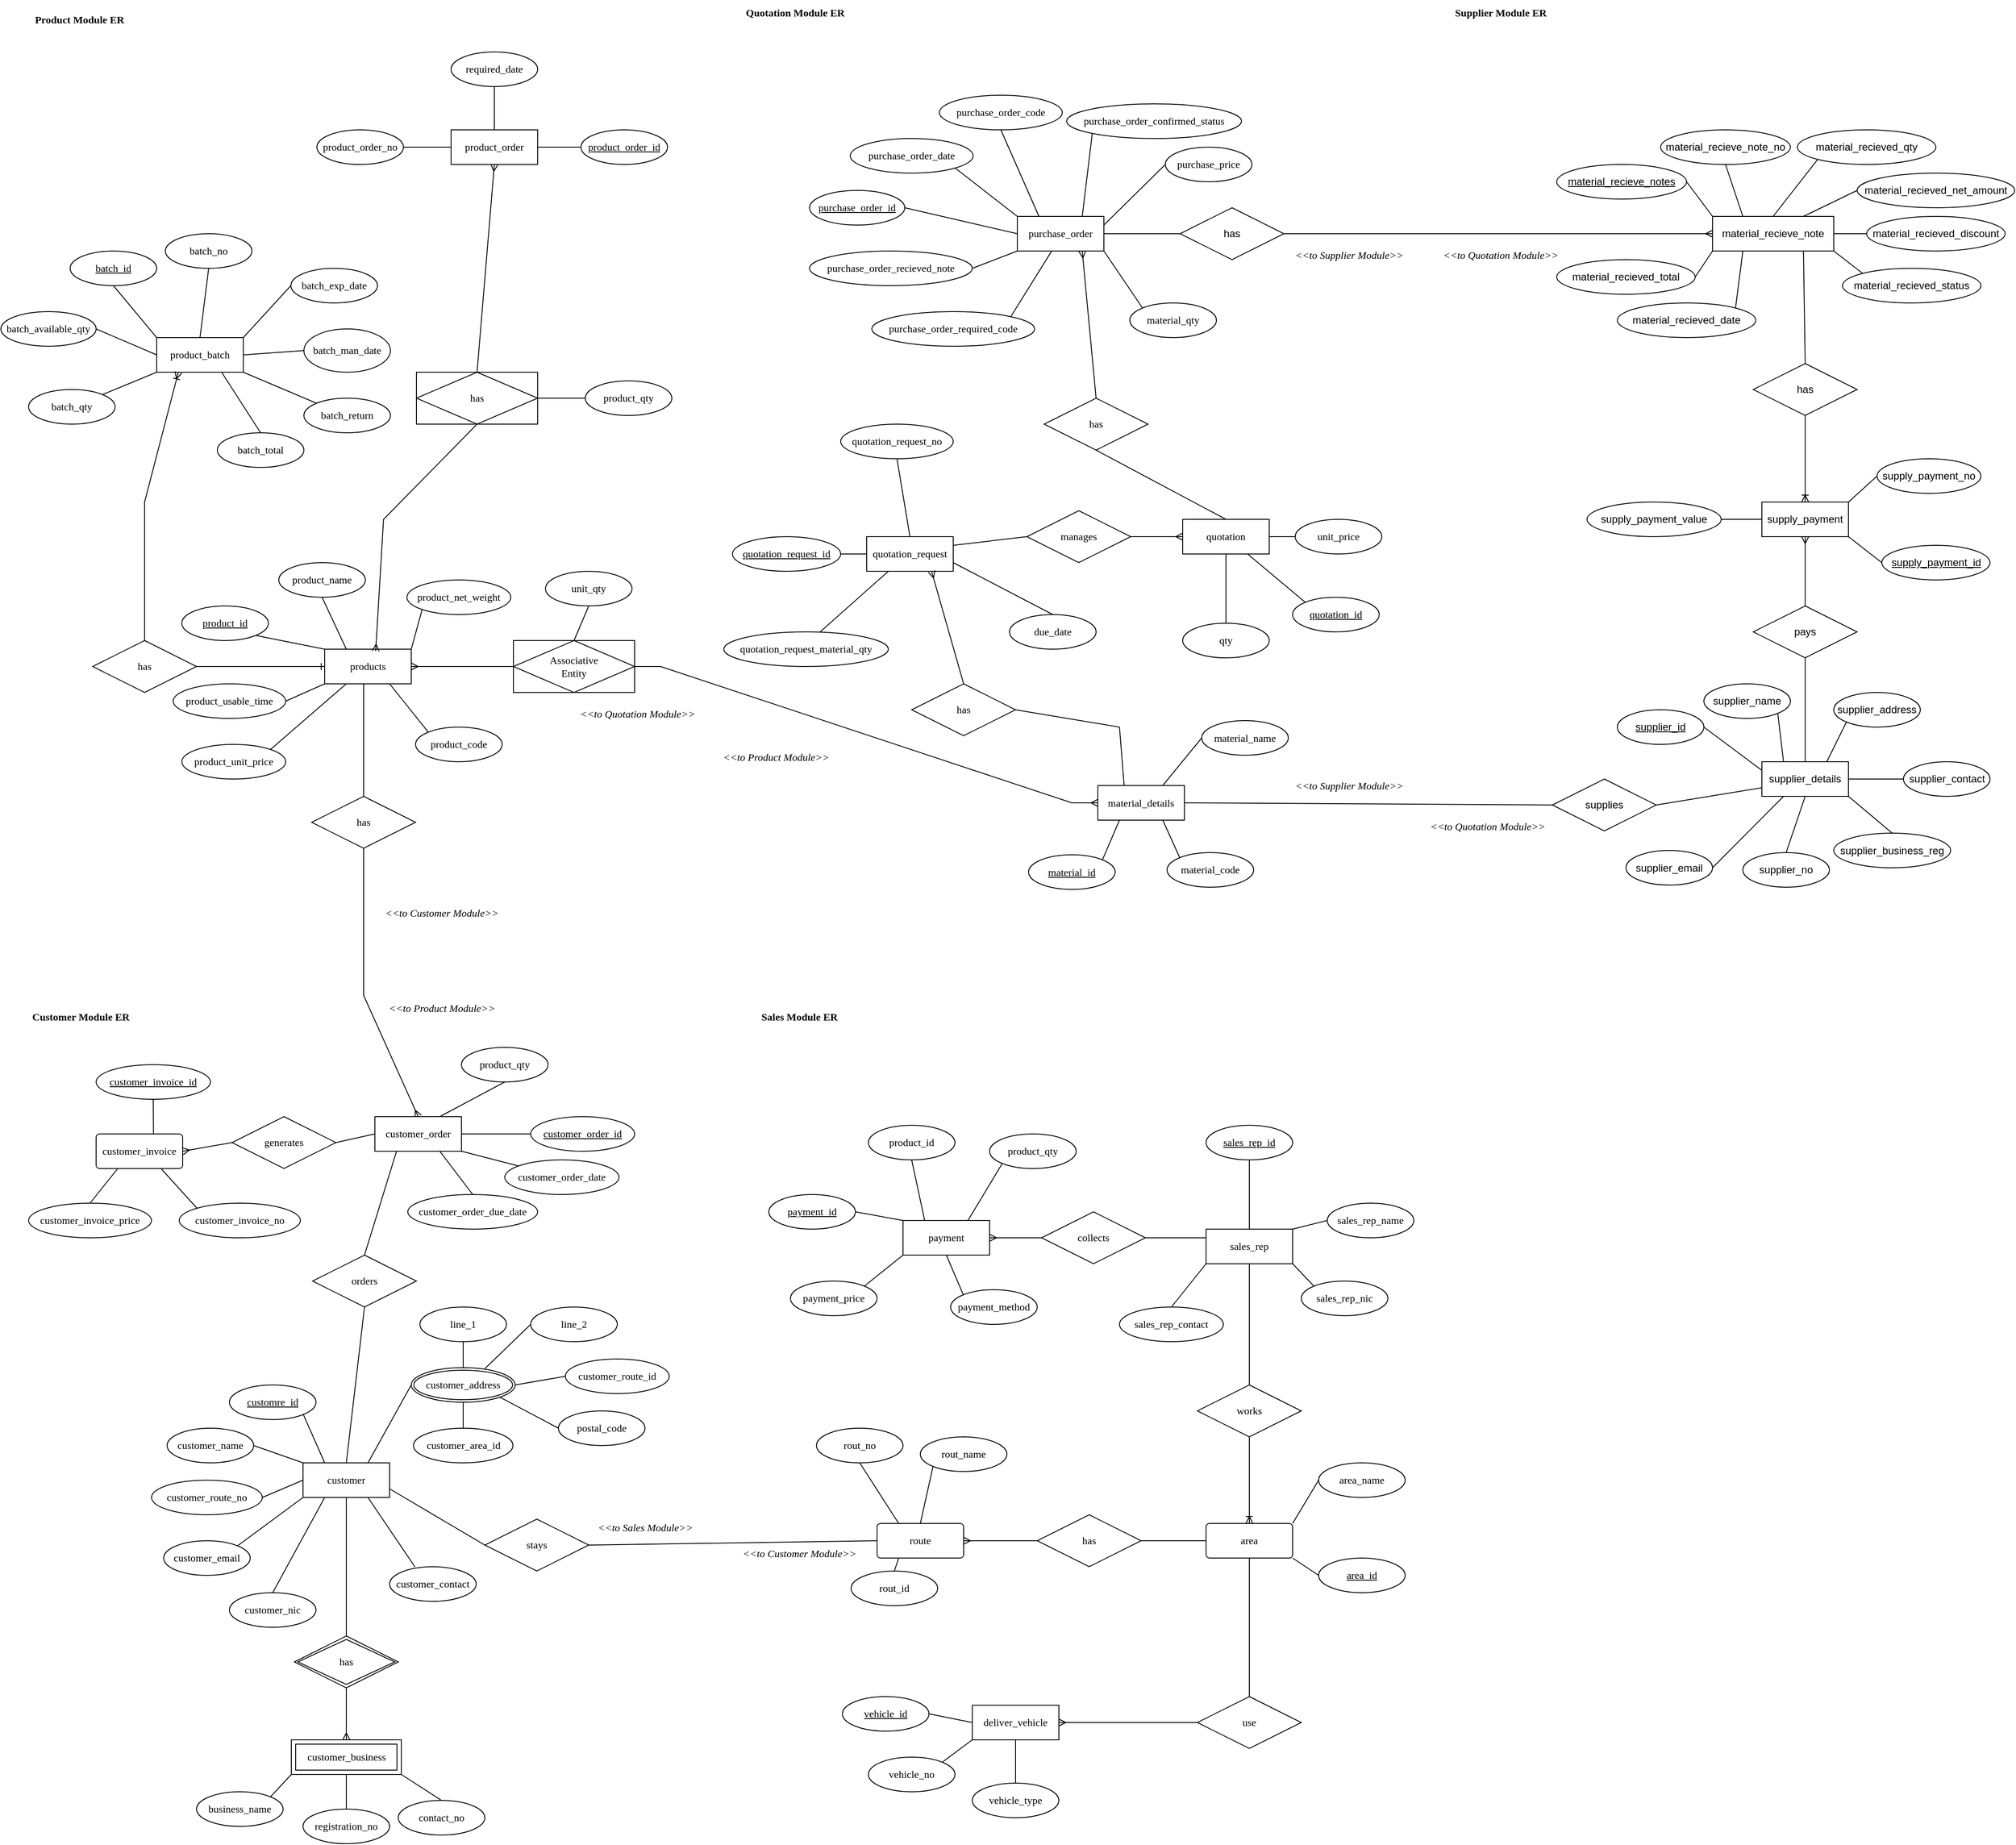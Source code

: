 <mxfile version="22.1.2" type="device">
  <diagram id="R2lEEEUBdFMjLlhIrx00" name="Page-1">
    <mxGraphModel dx="2960" dy="1731" grid="1" gridSize="10" guides="1" tooltips="1" connect="1" arrows="1" fold="1" page="1" pageScale="1" pageWidth="827" pageHeight="1169" math="0" shadow="0" extFonts="Permanent Marker^https://fonts.googleapis.com/css?family=Permanent+Marker">
      <root>
        <mxCell id="0" />
        <mxCell id="1" parent="0" />
        <mxCell id="PfTkutbze8dKnbF1T0EQ-1" value="product_batch" style="whiteSpace=wrap;html=1;align=center;fontFamily=Times New Roman;" parent="1" vertex="1">
          <mxGeometry x="198" y="440" width="100" height="40" as="geometry" />
        </mxCell>
        <mxCell id="PfTkutbze8dKnbF1T0EQ-2" value="batch_id" style="ellipse;whiteSpace=wrap;html=1;align=center;fontStyle=4;fontFamily=Times New Roman;" parent="1" vertex="1">
          <mxGeometry x="98" y="340" width="100" height="40" as="geometry" />
        </mxCell>
        <mxCell id="PfTkutbze8dKnbF1T0EQ-3" value="batch_no" style="ellipse;whiteSpace=wrap;html=1;align=center;fontFamily=Times New Roman;" parent="1" vertex="1">
          <mxGeometry x="208" y="320" width="100" height="40" as="geometry" />
        </mxCell>
        <mxCell id="PfTkutbze8dKnbF1T0EQ-4" value="batch_man_date" style="ellipse;whiteSpace=wrap;html=1;align=center;fontFamily=Times New Roman;" parent="1" vertex="1">
          <mxGeometry x="368" y="430" width="100" height="50" as="geometry" />
        </mxCell>
        <mxCell id="PfTkutbze8dKnbF1T0EQ-5" value="batch_return" style="ellipse;whiteSpace=wrap;html=1;align=center;fontFamily=Times New Roman;" parent="1" vertex="1">
          <mxGeometry x="368" y="510" width="100" height="40" as="geometry" />
        </mxCell>
        <mxCell id="PfTkutbze8dKnbF1T0EQ-6" value="batch_total" style="ellipse;whiteSpace=wrap;html=1;align=center;fontFamily=Times New Roman;" parent="1" vertex="1">
          <mxGeometry x="268" y="550" width="100" height="40" as="geometry" />
        </mxCell>
        <mxCell id="PfTkutbze8dKnbF1T0EQ-7" value="batch_available_qty" style="ellipse;whiteSpace=wrap;html=1;align=center;fontFamily=Times New Roman;" parent="1" vertex="1">
          <mxGeometry x="18" y="410" width="110" height="40" as="geometry" />
        </mxCell>
        <mxCell id="PfTkutbze8dKnbF1T0EQ-8" value="batch_qty" style="ellipse;whiteSpace=wrap;html=1;align=center;fontFamily=Times New Roman;" parent="1" vertex="1">
          <mxGeometry x="50" y="500" width="100" height="40" as="geometry" />
        </mxCell>
        <mxCell id="PfTkutbze8dKnbF1T0EQ-9" value="batch_exp_date" style="ellipse;whiteSpace=wrap;html=1;align=center;fontFamily=Times New Roman;" parent="1" vertex="1">
          <mxGeometry x="353" y="360" width="100" height="40" as="geometry" />
        </mxCell>
        <mxCell id="PfTkutbze8dKnbF1T0EQ-10" value="" style="endArrow=none;html=1;rounded=0;exitX=0;exitY=1;exitDx=0;exitDy=0;entryX=1;entryY=0;entryDx=0;entryDy=0;fontFamily=Times New Roman;" parent="1" source="PfTkutbze8dKnbF1T0EQ-1" target="PfTkutbze8dKnbF1T0EQ-8" edge="1">
          <mxGeometry relative="1" as="geometry">
            <mxPoint x="98" y="510" as="sourcePoint" />
            <mxPoint x="138.0" y="510" as="targetPoint" />
          </mxGeometry>
        </mxCell>
        <mxCell id="PfTkutbze8dKnbF1T0EQ-11" value="" style="endArrow=none;html=1;rounded=0;exitX=0.75;exitY=1;exitDx=0;exitDy=0;entryX=0.5;entryY=0;entryDx=0;entryDy=0;fontFamily=Times New Roman;" parent="1" source="PfTkutbze8dKnbF1T0EQ-1" target="PfTkutbze8dKnbF1T0EQ-6" edge="1">
          <mxGeometry relative="1" as="geometry">
            <mxPoint x="358" y="560" as="sourcePoint" />
            <mxPoint x="518" y="560" as="targetPoint" />
          </mxGeometry>
        </mxCell>
        <mxCell id="PfTkutbze8dKnbF1T0EQ-12" value="" style="endArrow=none;html=1;rounded=0;entryX=0;entryY=0;entryDx=0;entryDy=0;exitX=1;exitY=1;exitDx=0;exitDy=0;fontFamily=Times New Roman;" parent="1" source="PfTkutbze8dKnbF1T0EQ-1" target="PfTkutbze8dKnbF1T0EQ-5" edge="1">
          <mxGeometry relative="1" as="geometry">
            <mxPoint x="338" y="490" as="sourcePoint" />
            <mxPoint x="518" y="560" as="targetPoint" />
          </mxGeometry>
        </mxCell>
        <mxCell id="PfTkutbze8dKnbF1T0EQ-13" value="" style="endArrow=none;html=1;rounded=0;entryX=0;entryY=0.5;entryDx=0;entryDy=0;exitX=1;exitY=0.5;exitDx=0;exitDy=0;fontFamily=Times New Roman;" parent="1" source="PfTkutbze8dKnbF1T0EQ-1" target="PfTkutbze8dKnbF1T0EQ-4" edge="1">
          <mxGeometry relative="1" as="geometry">
            <mxPoint x="358" y="450" as="sourcePoint" />
            <mxPoint x="518" y="560" as="targetPoint" />
          </mxGeometry>
        </mxCell>
        <mxCell id="PfTkutbze8dKnbF1T0EQ-14" value="" style="endArrow=none;html=1;rounded=0;exitX=1;exitY=0.5;exitDx=0;exitDy=0;entryX=0;entryY=0.5;entryDx=0;entryDy=0;fontFamily=Times New Roman;" parent="1" source="PfTkutbze8dKnbF1T0EQ-7" target="PfTkutbze8dKnbF1T0EQ-1" edge="1">
          <mxGeometry relative="1" as="geometry">
            <mxPoint x="128.0" y="430" as="sourcePoint" />
            <mxPoint x="518" y="560" as="targetPoint" />
          </mxGeometry>
        </mxCell>
        <mxCell id="PfTkutbze8dKnbF1T0EQ-15" value="" style="endArrow=none;html=1;rounded=0;exitX=0.5;exitY=1;exitDx=0;exitDy=0;entryX=0;entryY=0;entryDx=0;entryDy=0;fontFamily=Times New Roman;" parent="1" source="PfTkutbze8dKnbF1T0EQ-2" target="PfTkutbze8dKnbF1T0EQ-1" edge="1">
          <mxGeometry relative="1" as="geometry">
            <mxPoint x="358" y="560" as="sourcePoint" />
            <mxPoint x="518" y="560" as="targetPoint" />
          </mxGeometry>
        </mxCell>
        <mxCell id="PfTkutbze8dKnbF1T0EQ-16" value="" style="endArrow=none;html=1;rounded=0;exitX=0.5;exitY=1;exitDx=0;exitDy=0;fontFamily=Times New Roman;" parent="1" source="PfTkutbze8dKnbF1T0EQ-3" edge="1">
          <mxGeometry relative="1" as="geometry">
            <mxPoint x="358" y="560" as="sourcePoint" />
            <mxPoint x="248" y="440" as="targetPoint" />
          </mxGeometry>
        </mxCell>
        <mxCell id="PfTkutbze8dKnbF1T0EQ-17" value="" style="endArrow=none;html=1;rounded=0;exitX=1;exitY=0;exitDx=0;exitDy=0;entryX=0;entryY=0.5;entryDx=0;entryDy=0;fontFamily=Times New Roman;" parent="1" source="PfTkutbze8dKnbF1T0EQ-1" target="PfTkutbze8dKnbF1T0EQ-9" edge="1">
          <mxGeometry relative="1" as="geometry">
            <mxPoint x="358" y="560" as="sourcePoint" />
            <mxPoint x="518" y="560" as="targetPoint" />
          </mxGeometry>
        </mxCell>
        <mxCell id="PfTkutbze8dKnbF1T0EQ-18" value="has" style="shape=rhombus;perimeter=rhombusPerimeter;whiteSpace=wrap;html=1;align=center;fontFamily=Times New Roman;" parent="1" vertex="1">
          <mxGeometry x="124" y="790" width="120" height="60" as="geometry" />
        </mxCell>
        <mxCell id="PfTkutbze8dKnbF1T0EQ-19" value="" style="fontSize=12;html=1;endArrow=ERoneToMany;rounded=0;exitX=0.5;exitY=0;exitDx=0;exitDy=0;entryX=0.25;entryY=1;entryDx=0;entryDy=0;fontFamily=Times New Roman;" parent="1" source="PfTkutbze8dKnbF1T0EQ-18" target="PfTkutbze8dKnbF1T0EQ-1" edge="1">
          <mxGeometry width="100" height="100" relative="1" as="geometry">
            <mxPoint x="348" y="450" as="sourcePoint" />
            <mxPoint x="280" y="640" as="targetPoint" />
            <Array as="points">
              <mxPoint x="184" y="630" />
            </Array>
          </mxGeometry>
        </mxCell>
        <mxCell id="PfTkutbze8dKnbF1T0EQ-20" value="products" style="whiteSpace=wrap;html=1;align=center;fontFamily=Times New Roman;" parent="1" vertex="1">
          <mxGeometry x="392" y="800" width="100" height="40" as="geometry" />
        </mxCell>
        <mxCell id="PfTkutbze8dKnbF1T0EQ-23" value="product_id" style="ellipse;whiteSpace=wrap;html=1;align=center;fontStyle=4;fontFamily=Times New Roman;" parent="1" vertex="1">
          <mxGeometry x="227" y="750" width="100" height="40" as="geometry" />
        </mxCell>
        <mxCell id="PfTkutbze8dKnbF1T0EQ-24" value="product_name" style="ellipse;whiteSpace=wrap;html=1;align=center;fontFamily=Times New Roman;" parent="1" vertex="1">
          <mxGeometry x="339" y="700" width="100" height="40" as="geometry" />
        </mxCell>
        <mxCell id="PfTkutbze8dKnbF1T0EQ-25" value="product_usable_time" style="ellipse;whiteSpace=wrap;html=1;align=center;fontFamily=Times New Roman;" parent="1" vertex="1">
          <mxGeometry x="217" y="840" width="130" height="40" as="geometry" />
        </mxCell>
        <mxCell id="PfTkutbze8dKnbF1T0EQ-26" value="product_unit_price" style="ellipse;whiteSpace=wrap;html=1;align=center;fontFamily=Times New Roman;" parent="1" vertex="1">
          <mxGeometry x="227" y="910" width="120" height="40" as="geometry" />
        </mxCell>
        <mxCell id="PfTkutbze8dKnbF1T0EQ-27" value="product_net_weight" style="ellipse;whiteSpace=wrap;html=1;align=center;fontFamily=Times New Roman;" parent="1" vertex="1">
          <mxGeometry x="487" y="720" width="120" height="40" as="geometry" />
        </mxCell>
        <mxCell id="PfTkutbze8dKnbF1T0EQ-28" value="product_code" style="ellipse;whiteSpace=wrap;html=1;align=center;fontFamily=Times New Roman;" parent="1" vertex="1">
          <mxGeometry x="497" y="890" width="100" height="40" as="geometry" />
        </mxCell>
        <mxCell id="PfTkutbze8dKnbF1T0EQ-29" value="" style="endArrow=none;html=1;rounded=0;exitX=1;exitY=1;exitDx=0;exitDy=0;entryX=0;entryY=0;entryDx=0;entryDy=0;fontFamily=Times New Roman;" parent="1" source="PfTkutbze8dKnbF1T0EQ-23" target="PfTkutbze8dKnbF1T0EQ-20" edge="1">
          <mxGeometry relative="1" as="geometry">
            <mxPoint x="362" y="760" as="sourcePoint" />
            <mxPoint x="522" y="760" as="targetPoint" />
          </mxGeometry>
        </mxCell>
        <mxCell id="PfTkutbze8dKnbF1T0EQ-30" value="" style="endArrow=none;html=1;rounded=0;exitX=0.5;exitY=1;exitDx=0;exitDy=0;entryX=0.25;entryY=0;entryDx=0;entryDy=0;fontFamily=Times New Roman;" parent="1" source="PfTkutbze8dKnbF1T0EQ-24" target="PfTkutbze8dKnbF1T0EQ-20" edge="1">
          <mxGeometry relative="1" as="geometry">
            <mxPoint x="362" y="760" as="sourcePoint" />
            <mxPoint x="457" y="770" as="targetPoint" />
          </mxGeometry>
        </mxCell>
        <mxCell id="PfTkutbze8dKnbF1T0EQ-31" value="" style="endArrow=none;html=1;rounded=0;entryX=0;entryY=1;entryDx=0;entryDy=0;exitX=1;exitY=0;exitDx=0;exitDy=0;fontFamily=Times New Roman;" parent="1" source="PfTkutbze8dKnbF1T0EQ-20" target="PfTkutbze8dKnbF1T0EQ-27" edge="1">
          <mxGeometry relative="1" as="geometry">
            <mxPoint x="362" y="760" as="sourcePoint" />
            <mxPoint x="522" y="760" as="targetPoint" />
          </mxGeometry>
        </mxCell>
        <mxCell id="PfTkutbze8dKnbF1T0EQ-32" value="" style="endArrow=none;html=1;rounded=0;exitX=1;exitY=0.5;exitDx=0;exitDy=0;entryX=0;entryY=1;entryDx=0;entryDy=0;fontFamily=Times New Roman;" parent="1" source="PfTkutbze8dKnbF1T0EQ-25" target="PfTkutbze8dKnbF1T0EQ-20" edge="1">
          <mxGeometry relative="1" as="geometry">
            <mxPoint x="362" y="760" as="sourcePoint" />
            <mxPoint x="522" y="760" as="targetPoint" />
          </mxGeometry>
        </mxCell>
        <mxCell id="PfTkutbze8dKnbF1T0EQ-33" value="" style="endArrow=none;html=1;rounded=0;exitX=0.25;exitY=1;exitDx=0;exitDy=0;entryX=1;entryY=0;entryDx=0;entryDy=0;fontFamily=Times New Roman;" parent="1" source="PfTkutbze8dKnbF1T0EQ-20" target="PfTkutbze8dKnbF1T0EQ-26" edge="1">
          <mxGeometry relative="1" as="geometry">
            <mxPoint x="362" y="760" as="sourcePoint" />
            <mxPoint x="522" y="760" as="targetPoint" />
          </mxGeometry>
        </mxCell>
        <mxCell id="PfTkutbze8dKnbF1T0EQ-34" value="" style="endArrow=none;html=1;rounded=0;entryX=0;entryY=0;entryDx=0;entryDy=0;exitX=0.75;exitY=1;exitDx=0;exitDy=0;fontFamily=Times New Roman;" parent="1" source="PfTkutbze8dKnbF1T0EQ-20" target="PfTkutbze8dKnbF1T0EQ-28" edge="1">
          <mxGeometry relative="1" as="geometry">
            <mxPoint x="362" y="760" as="sourcePoint" />
            <mxPoint x="522" y="760" as="targetPoint" />
          </mxGeometry>
        </mxCell>
        <mxCell id="PfTkutbze8dKnbF1T0EQ-37" value="has" style="shape=associativeEntity;whiteSpace=wrap;html=1;align=center;fontFamily=Times New Roman;" parent="1" vertex="1">
          <mxGeometry x="498" y="480" width="140" height="60" as="geometry" />
        </mxCell>
        <mxCell id="PfTkutbze8dKnbF1T0EQ-39" value="" style="fontSize=12;html=1;endArrow=ERmany;rounded=0;exitX=0.5;exitY=1;exitDx=0;exitDy=0;entryX=0.589;entryY=0.056;entryDx=0;entryDy=0;entryPerimeter=0;fontFamily=Times New Roman;" parent="1" source="PfTkutbze8dKnbF1T0EQ-37" target="PfTkutbze8dKnbF1T0EQ-20" edge="1">
          <mxGeometry width="100" height="100" relative="1" as="geometry">
            <mxPoint x="533" y="630" as="sourcePoint" />
            <mxPoint x="578" y="650" as="targetPoint" />
            <Array as="points">
              <mxPoint x="460" y="650" />
            </Array>
          </mxGeometry>
        </mxCell>
        <mxCell id="PfTkutbze8dKnbF1T0EQ-40" value="product_order" style="whiteSpace=wrap;html=1;align=center;fontFamily=Times New Roman;" parent="1" vertex="1">
          <mxGeometry x="538" y="200" width="100" height="40" as="geometry" />
        </mxCell>
        <mxCell id="PfTkutbze8dKnbF1T0EQ-41" value="" style="fontSize=12;html=1;endArrow=ERmany;rounded=0;entryX=0.5;entryY=1;entryDx=0;entryDy=0;exitX=0.5;exitY=0;exitDx=0;exitDy=0;fontFamily=Times New Roman;" parent="1" source="PfTkutbze8dKnbF1T0EQ-37" target="PfTkutbze8dKnbF1T0EQ-40" edge="1">
          <mxGeometry width="100" height="100" relative="1" as="geometry">
            <mxPoint x="633" y="610" as="sourcePoint" />
            <mxPoint x="733" y="510" as="targetPoint" />
          </mxGeometry>
        </mxCell>
        <mxCell id="PfTkutbze8dKnbF1T0EQ-42" value="product_qty" style="ellipse;whiteSpace=wrap;html=1;align=center;fontFamily=Times New Roman;" parent="1" vertex="1">
          <mxGeometry x="693" y="490" width="100" height="40" as="geometry" />
        </mxCell>
        <mxCell id="PfTkutbze8dKnbF1T0EQ-45" value="" style="endArrow=none;html=1;rounded=0;exitX=0;exitY=0.5;exitDx=0;exitDy=0;entryX=1;entryY=0.5;entryDx=0;entryDy=0;fontFamily=Times New Roman;" parent="1" source="PfTkutbze8dKnbF1T0EQ-42" target="PfTkutbze8dKnbF1T0EQ-37" edge="1">
          <mxGeometry relative="1" as="geometry">
            <mxPoint x="603" y="560" as="sourcePoint" />
            <mxPoint x="678" y="510" as="targetPoint" />
          </mxGeometry>
        </mxCell>
        <mxCell id="PfTkutbze8dKnbF1T0EQ-48" value="" style="edgeStyle=entityRelationEdgeStyle;fontSize=12;html=1;endArrow=ERone;endFill=1;rounded=0;exitX=1;exitY=0.5;exitDx=0;exitDy=0;entryX=0;entryY=0.5;entryDx=0;entryDy=0;fontFamily=Times New Roman;" parent="1" source="PfTkutbze8dKnbF1T0EQ-18" target="PfTkutbze8dKnbF1T0EQ-20" edge="1">
          <mxGeometry width="100" height="100" relative="1" as="geometry">
            <mxPoint x="395" y="820" as="sourcePoint" />
            <mxPoint x="495" y="720" as="targetPoint" />
          </mxGeometry>
        </mxCell>
        <mxCell id="PfTkutbze8dKnbF1T0EQ-49" value="product_order_no" style="ellipse;whiteSpace=wrap;html=1;align=center;fontFamily=Times New Roman;" parent="1" vertex="1">
          <mxGeometry x="383" y="200" width="100" height="40" as="geometry" />
        </mxCell>
        <mxCell id="PfTkutbze8dKnbF1T0EQ-50" value="required_date" style="ellipse;whiteSpace=wrap;html=1;align=center;fontFamily=Times New Roman;" parent="1" vertex="1">
          <mxGeometry x="538" y="110" width="100" height="40" as="geometry" />
        </mxCell>
        <mxCell id="PfTkutbze8dKnbF1T0EQ-53" value="product_order_id" style="ellipse;whiteSpace=wrap;html=1;align=center;fontStyle=4;fontFamily=Times New Roman;" parent="1" vertex="1">
          <mxGeometry x="688" y="200" width="100" height="40" as="geometry" />
        </mxCell>
        <mxCell id="PfTkutbze8dKnbF1T0EQ-54" value="" style="endArrow=none;html=1;rounded=0;exitX=1;exitY=0.5;exitDx=0;exitDy=0;entryX=0;entryY=0.5;entryDx=0;entryDy=0;fontFamily=Times New Roman;" parent="1" source="PfTkutbze8dKnbF1T0EQ-49" target="PfTkutbze8dKnbF1T0EQ-40" edge="1">
          <mxGeometry relative="1" as="geometry">
            <mxPoint x="428" y="360" as="sourcePoint" />
            <mxPoint x="588" y="360" as="targetPoint" />
          </mxGeometry>
        </mxCell>
        <mxCell id="PfTkutbze8dKnbF1T0EQ-55" value="" style="endArrow=none;html=1;rounded=0;exitX=0.5;exitY=1;exitDx=0;exitDy=0;entryX=0.5;entryY=0;entryDx=0;entryDy=0;fontFamily=Times New Roman;" parent="1" source="PfTkutbze8dKnbF1T0EQ-50" target="PfTkutbze8dKnbF1T0EQ-40" edge="1">
          <mxGeometry relative="1" as="geometry">
            <mxPoint x="428" y="360" as="sourcePoint" />
            <mxPoint x="588" y="360" as="targetPoint" />
          </mxGeometry>
        </mxCell>
        <mxCell id="PfTkutbze8dKnbF1T0EQ-56" value="" style="endArrow=none;html=1;rounded=0;entryX=0;entryY=0.5;entryDx=0;entryDy=0;exitX=1;exitY=0.5;exitDx=0;exitDy=0;fontFamily=Times New Roman;" parent="1" source="PfTkutbze8dKnbF1T0EQ-40" target="PfTkutbze8dKnbF1T0EQ-53" edge="1">
          <mxGeometry relative="1" as="geometry">
            <mxPoint x="428" y="360" as="sourcePoint" />
            <mxPoint x="588" y="360" as="targetPoint" />
          </mxGeometry>
        </mxCell>
        <mxCell id="PfTkutbze8dKnbF1T0EQ-57" value="Product Module ER&amp;nbsp;" style="text;html=1;align=center;verticalAlign=middle;resizable=0;points=[];autosize=1;strokeColor=none;fillColor=none;fontStyle=1;fontFamily=Times New Roman;" parent="1" vertex="1">
          <mxGeometry x="45" y="58" width="130" height="30" as="geometry" />
        </mxCell>
        <mxCell id="PfTkutbze8dKnbF1T0EQ-58" value="Associative&#xa;Entity" style="shape=associativeEntity;whiteSpace=wrap;html=1;align=center;fontFamily=Times New Roman;" parent="1" vertex="1">
          <mxGeometry x="610" y="790" width="140" height="60" as="geometry" />
        </mxCell>
        <mxCell id="PfTkutbze8dKnbF1T0EQ-59" value="" style="fontSize=12;html=1;endArrow=ERmany;rounded=0;entryX=1;entryY=0.5;entryDx=0;entryDy=0;exitX=0;exitY=0.5;exitDx=0;exitDy=0;fontFamily=Times New Roman;" parent="1" source="PfTkutbze8dKnbF1T0EQ-58" target="PfTkutbze8dKnbF1T0EQ-20" edge="1">
          <mxGeometry width="100" height="100" relative="1" as="geometry">
            <mxPoint x="407" y="710" as="sourcePoint" />
            <mxPoint x="507" y="610" as="targetPoint" />
          </mxGeometry>
        </mxCell>
        <mxCell id="PfTkutbze8dKnbF1T0EQ-60" value="unit_qty" style="ellipse;whiteSpace=wrap;html=1;align=center;fontFamily=Times New Roman;" parent="1" vertex="1">
          <mxGeometry x="647" y="710" width="100" height="40" as="geometry" />
        </mxCell>
        <mxCell id="PfTkutbze8dKnbF1T0EQ-61" value="" style="endArrow=none;html=1;rounded=0;entryX=0.5;entryY=1;entryDx=0;entryDy=0;exitX=0.5;exitY=0;exitDx=0;exitDy=0;fontFamily=Times New Roman;" parent="1" source="PfTkutbze8dKnbF1T0EQ-58" target="PfTkutbze8dKnbF1T0EQ-60" edge="1">
          <mxGeometry relative="1" as="geometry">
            <mxPoint x="377" y="660" as="sourcePoint" />
            <mxPoint x="537" y="660" as="targetPoint" />
          </mxGeometry>
        </mxCell>
        <mxCell id="PfTkutbze8dKnbF1T0EQ-63" value="&lt;i&gt;&amp;lt;&amp;lt;to Quotation Module&amp;gt;&amp;gt;&lt;/i&gt;" style="text;html=1;align=center;verticalAlign=middle;resizable=0;points=[];autosize=1;strokeColor=none;fillColor=none;fontFamily=Times New Roman;" parent="1" vertex="1">
          <mxGeometry x="673" y="860" width="160" height="30" as="geometry" />
        </mxCell>
        <mxCell id="PfTkutbze8dKnbF1T0EQ-64" value="has" style="shape=rhombus;perimeter=rhombusPerimeter;whiteSpace=wrap;html=1;align=center;fontFamily=Times New Roman;" parent="1" vertex="1">
          <mxGeometry x="377" y="970" width="120" height="60" as="geometry" />
        </mxCell>
        <mxCell id="PfTkutbze8dKnbF1T0EQ-65" value="" style="endArrow=none;html=1;rounded=0;entryX=0.5;entryY=0;entryDx=0;entryDy=0;fontFamily=Times New Roman;" parent="1" target="PfTkutbze8dKnbF1T0EQ-64" edge="1">
          <mxGeometry relative="1" as="geometry">
            <mxPoint x="437" y="840" as="sourcePoint" />
            <mxPoint x="517" y="750" as="targetPoint" />
          </mxGeometry>
        </mxCell>
        <mxCell id="PfTkutbze8dKnbF1T0EQ-67" value="&lt;i&gt;&amp;lt;&amp;lt;to Customer Module&amp;gt;&amp;gt;&lt;/i&gt;" style="text;html=1;align=center;verticalAlign=middle;resizable=0;points=[];autosize=1;strokeColor=none;fillColor=none;fontFamily=Times New Roman;" parent="1" vertex="1">
          <mxGeometry x="452" y="1090" width="150" height="30" as="geometry" />
        </mxCell>
        <mxCell id="PfTkutbze8dKnbF1T0EQ-68" value="&lt;i&gt;&amp;lt;&amp;lt;to Product Module&amp;gt;&amp;gt;&lt;/i&gt;" style="text;html=1;align=center;verticalAlign=middle;resizable=0;points=[];autosize=1;strokeColor=none;fillColor=none;fontFamily=Times New Roman;" parent="1" vertex="1">
          <mxGeometry x="838" y="910" width="150" height="30" as="geometry" />
        </mxCell>
        <mxCell id="PfTkutbze8dKnbF1T0EQ-69" value="&lt;i&gt;&amp;lt;&amp;lt;to Product Module&amp;gt;&amp;gt;&lt;/i&gt;" style="text;html=1;align=center;verticalAlign=middle;resizable=0;points=[];autosize=1;strokeColor=none;fillColor=none;fontFamily=Times New Roman;" parent="1" vertex="1">
          <mxGeometry x="452" y="1200" width="150" height="30" as="geometry" />
        </mxCell>
        <mxCell id="PfTkutbze8dKnbF1T0EQ-70" value="" style="fontSize=12;html=1;endArrow=ERmany;rounded=0;exitX=0.5;exitY=1;exitDx=0;exitDy=0;entryX=0.5;entryY=0;entryDx=0;entryDy=0;fontFamily=Times New Roman;" parent="1" source="PfTkutbze8dKnbF1T0EQ-64" target="PfTkutbze8dKnbF1T0EQ-71" edge="1">
          <mxGeometry width="100" height="100" relative="1" as="geometry">
            <mxPoint x="440" y="1150" as="sourcePoint" />
            <mxPoint x="500" y="1170" as="targetPoint" />
            <Array as="points">
              <mxPoint x="437" y="1200" />
            </Array>
          </mxGeometry>
        </mxCell>
        <mxCell id="PfTkutbze8dKnbF1T0EQ-71" value="customer_order" style="whiteSpace=wrap;html=1;align=center;fontFamily=Times New Roman;" parent="1" vertex="1">
          <mxGeometry x="450" y="1340" width="100" height="40" as="geometry" />
        </mxCell>
        <mxCell id="PfTkutbze8dKnbF1T0EQ-72" value="Customer Module ER" style="text;html=1;align=center;verticalAlign=middle;resizable=0;points=[];autosize=1;strokeColor=none;fillColor=none;fontStyle=1;fontFamily=Times New Roman;" parent="1" vertex="1">
          <mxGeometry x="40" y="1210" width="140" height="30" as="geometry" />
        </mxCell>
        <mxCell id="PfTkutbze8dKnbF1T0EQ-73" value="customer_order_id" style="ellipse;whiteSpace=wrap;html=1;align=center;fontStyle=4;fontFamily=Times New Roman;" parent="1" vertex="1">
          <mxGeometry x="630" y="1340" width="120" height="40" as="geometry" />
        </mxCell>
        <mxCell id="PfTkutbze8dKnbF1T0EQ-74" value="product_qty" style="ellipse;whiteSpace=wrap;html=1;align=center;fontFamily=Times New Roman;" parent="1" vertex="1">
          <mxGeometry x="550" y="1260" width="100" height="40" as="geometry" />
        </mxCell>
        <mxCell id="PfTkutbze8dKnbF1T0EQ-75" value="customer_order_date" style="ellipse;whiteSpace=wrap;html=1;align=center;fontFamily=Times New Roman;" parent="1" vertex="1">
          <mxGeometry x="600" y="1390" width="132" height="40" as="geometry" />
        </mxCell>
        <mxCell id="PfTkutbze8dKnbF1T0EQ-76" value="customer_order_due_date" style="ellipse;whiteSpace=wrap;html=1;align=center;fontFamily=Times New Roman;" parent="1" vertex="1">
          <mxGeometry x="488" y="1430" width="150" height="40" as="geometry" />
        </mxCell>
        <mxCell id="PfTkutbze8dKnbF1T0EQ-77" value="" style="endArrow=none;html=1;rounded=0;exitX=0.5;exitY=1;exitDx=0;exitDy=0;entryX=0.75;entryY=0;entryDx=0;entryDy=0;fontFamily=Times New Roman;" parent="1" source="PfTkutbze8dKnbF1T0EQ-74" target="PfTkutbze8dKnbF1T0EQ-71" edge="1">
          <mxGeometry relative="1" as="geometry">
            <mxPoint x="390" y="1310" as="sourcePoint" />
            <mxPoint x="550" y="1310" as="targetPoint" />
          </mxGeometry>
        </mxCell>
        <mxCell id="PfTkutbze8dKnbF1T0EQ-78" value="" style="endArrow=none;html=1;rounded=0;entryX=0;entryY=0.5;entryDx=0;entryDy=0;exitX=1;exitY=0.5;exitDx=0;exitDy=0;fontFamily=Times New Roman;" parent="1" source="PfTkutbze8dKnbF1T0EQ-71" target="PfTkutbze8dKnbF1T0EQ-73" edge="1">
          <mxGeometry relative="1" as="geometry">
            <mxPoint x="390" y="1310" as="sourcePoint" />
            <mxPoint x="550" y="1310" as="targetPoint" />
          </mxGeometry>
        </mxCell>
        <mxCell id="PfTkutbze8dKnbF1T0EQ-79" value="" style="endArrow=none;html=1;rounded=0;exitX=1;exitY=1;exitDx=0;exitDy=0;fontFamily=Times New Roman;" parent="1" source="PfTkutbze8dKnbF1T0EQ-71" target="PfTkutbze8dKnbF1T0EQ-75" edge="1">
          <mxGeometry relative="1" as="geometry">
            <mxPoint x="390" y="1310" as="sourcePoint" />
            <mxPoint x="550" y="1310" as="targetPoint" />
          </mxGeometry>
        </mxCell>
        <mxCell id="PfTkutbze8dKnbF1T0EQ-80" value="" style="endArrow=none;html=1;rounded=0;exitX=0.5;exitY=0;exitDx=0;exitDy=0;entryX=0.75;entryY=1;entryDx=0;entryDy=0;fontFamily=Times New Roman;" parent="1" source="PfTkutbze8dKnbF1T0EQ-76" target="PfTkutbze8dKnbF1T0EQ-71" edge="1">
          <mxGeometry relative="1" as="geometry">
            <mxPoint x="390" y="1310" as="sourcePoint" />
            <mxPoint x="550" y="1310" as="targetPoint" />
          </mxGeometry>
        </mxCell>
        <mxCell id="PfTkutbze8dKnbF1T0EQ-81" value="orders" style="shape=rhombus;perimeter=rhombusPerimeter;whiteSpace=wrap;html=1;align=center;fontFamily=Times New Roman;" parent="1" vertex="1">
          <mxGeometry x="378" y="1500" width="120" height="60" as="geometry" />
        </mxCell>
        <mxCell id="PfTkutbze8dKnbF1T0EQ-82" value="" style="endArrow=none;html=1;rounded=0;exitX=0.5;exitY=0;exitDx=0;exitDy=0;entryX=0.25;entryY=1;entryDx=0;entryDy=0;fontFamily=Times New Roman;" parent="1" source="PfTkutbze8dKnbF1T0EQ-81" target="PfTkutbze8dKnbF1T0EQ-71" edge="1">
          <mxGeometry relative="1" as="geometry">
            <mxPoint x="390" y="1310" as="sourcePoint" />
            <mxPoint x="520" y="1380" as="targetPoint" />
          </mxGeometry>
        </mxCell>
        <mxCell id="PfTkutbze8dKnbF1T0EQ-83" value="customer" style="whiteSpace=wrap;html=1;align=center;fontFamily=Times New Roman;" parent="1" vertex="1">
          <mxGeometry x="367" y="1740" width="100" height="40" as="geometry" />
        </mxCell>
        <mxCell id="PfTkutbze8dKnbF1T0EQ-84" value="" style="endArrow=none;html=1;rounded=0;entryX=0.5;entryY=1;entryDx=0;entryDy=0;exitX=0.5;exitY=0;exitDx=0;exitDy=0;fontFamily=Times New Roman;" parent="1" source="PfTkutbze8dKnbF1T0EQ-83" target="PfTkutbze8dKnbF1T0EQ-81" edge="1">
          <mxGeometry relative="1" as="geometry">
            <mxPoint x="390" y="1530" as="sourcePoint" />
            <mxPoint x="550" y="1530" as="targetPoint" />
          </mxGeometry>
        </mxCell>
        <mxCell id="PfTkutbze8dKnbF1T0EQ-85" value="customre_id" style="ellipse;whiteSpace=wrap;html=1;align=center;fontStyle=4;fontFamily=Times New Roman;" parent="1" vertex="1">
          <mxGeometry x="282" y="1650" width="100" height="40" as="geometry" />
        </mxCell>
        <mxCell id="PfTkutbze8dKnbF1T0EQ-86" value="customer_name" style="ellipse;whiteSpace=wrap;html=1;align=center;fontFamily=Times New Roman;" parent="1" vertex="1">
          <mxGeometry x="210" y="1700" width="100" height="40" as="geometry" />
        </mxCell>
        <mxCell id="PfTkutbze8dKnbF1T0EQ-87" value="customer_route_no" style="ellipse;whiteSpace=wrap;html=1;align=center;fontFamily=Times New Roman;" parent="1" vertex="1">
          <mxGeometry x="192" y="1760" width="128" height="40" as="geometry" />
        </mxCell>
        <mxCell id="PfTkutbze8dKnbF1T0EQ-88" value="customer_email" style="ellipse;whiteSpace=wrap;html=1;align=center;fontFamily=Times New Roman;" parent="1" vertex="1">
          <mxGeometry x="206" y="1830" width="100" height="40" as="geometry" />
        </mxCell>
        <mxCell id="PfTkutbze8dKnbF1T0EQ-89" value="customer_area_id" style="ellipse;whiteSpace=wrap;html=1;align=center;fontFamily=Times New Roman;" parent="1" vertex="1">
          <mxGeometry x="494.5" y="1700" width="115" height="40" as="geometry" />
        </mxCell>
        <mxCell id="PfTkutbze8dKnbF1T0EQ-90" value="customer_address" style="ellipse;shape=doubleEllipse;margin=3;whiteSpace=wrap;html=1;align=center;fontFamily=Times New Roman;" parent="1" vertex="1">
          <mxGeometry x="492" y="1630" width="120" height="40" as="geometry" />
        </mxCell>
        <mxCell id="PfTkutbze8dKnbF1T0EQ-91" value="line_2" style="ellipse;whiteSpace=wrap;html=1;align=center;fontFamily=Times New Roman;" parent="1" vertex="1">
          <mxGeometry x="630" y="1560" width="100" height="40" as="geometry" />
        </mxCell>
        <mxCell id="PfTkutbze8dKnbF1T0EQ-92" value="line_1" style="ellipse;whiteSpace=wrap;html=1;align=center;fontFamily=Times New Roman;" parent="1" vertex="1">
          <mxGeometry x="502" y="1560" width="100" height="40" as="geometry" />
        </mxCell>
        <mxCell id="PfTkutbze8dKnbF1T0EQ-93" value="customer_route_id" style="ellipse;whiteSpace=wrap;html=1;align=center;fontFamily=Times New Roman;" parent="1" vertex="1">
          <mxGeometry x="670" y="1620" width="120" height="40" as="geometry" />
        </mxCell>
        <mxCell id="PfTkutbze8dKnbF1T0EQ-94" value="postal_code" style="ellipse;whiteSpace=wrap;html=1;align=center;fontFamily=Times New Roman;" parent="1" vertex="1">
          <mxGeometry x="662" y="1680" width="100" height="40" as="geometry" />
        </mxCell>
        <mxCell id="JF_AFz8WGJAi0RJroR1o-5" value="" style="endArrow=none;html=1;rounded=0;exitX=1;exitY=1;exitDx=0;exitDy=0;entryX=0.25;entryY=0;entryDx=0;entryDy=0;fontFamily=Times New Roman;" parent="1" source="PfTkutbze8dKnbF1T0EQ-85" target="PfTkutbze8dKnbF1T0EQ-83" edge="1">
          <mxGeometry relative="1" as="geometry">
            <mxPoint x="412" y="1740" as="sourcePoint" />
            <mxPoint x="572" y="1740" as="targetPoint" />
          </mxGeometry>
        </mxCell>
        <mxCell id="JF_AFz8WGJAi0RJroR1o-6" value="" style="endArrow=none;html=1;rounded=0;exitX=1;exitY=0.5;exitDx=0;exitDy=0;entryX=0;entryY=0;entryDx=0;entryDy=0;fontFamily=Times New Roman;" parent="1" source="PfTkutbze8dKnbF1T0EQ-86" target="PfTkutbze8dKnbF1T0EQ-83" edge="1">
          <mxGeometry relative="1" as="geometry">
            <mxPoint x="412" y="1740" as="sourcePoint" />
            <mxPoint x="572" y="1740" as="targetPoint" />
          </mxGeometry>
        </mxCell>
        <mxCell id="JF_AFz8WGJAi0RJroR1o-7" value="" style="endArrow=none;html=1;rounded=0;exitX=1;exitY=0.5;exitDx=0;exitDy=0;entryX=0;entryY=0.5;entryDx=0;entryDy=0;fontFamily=Times New Roman;" parent="1" source="PfTkutbze8dKnbF1T0EQ-87" target="PfTkutbze8dKnbF1T0EQ-83" edge="1">
          <mxGeometry relative="1" as="geometry">
            <mxPoint x="412" y="1740" as="sourcePoint" />
            <mxPoint x="572" y="1740" as="targetPoint" />
          </mxGeometry>
        </mxCell>
        <mxCell id="JF_AFz8WGJAi0RJroR1o-8" value="" style="endArrow=none;html=1;rounded=0;exitX=1;exitY=0;exitDx=0;exitDy=0;entryX=0;entryY=1;entryDx=0;entryDy=0;fontFamily=Times New Roman;" parent="1" source="PfTkutbze8dKnbF1T0EQ-88" target="PfTkutbze8dKnbF1T0EQ-83" edge="1">
          <mxGeometry relative="1" as="geometry">
            <mxPoint x="412" y="1740" as="sourcePoint" />
            <mxPoint x="572" y="1740" as="targetPoint" />
          </mxGeometry>
        </mxCell>
        <mxCell id="JF_AFz8WGJAi0RJroR1o-9" value="" style="endArrow=none;html=1;rounded=0;exitX=0.75;exitY=0;exitDx=0;exitDy=0;entryX=0;entryY=0.5;entryDx=0;entryDy=0;fontFamily=Times New Roman;" parent="1" source="PfTkutbze8dKnbF1T0EQ-83" target="PfTkutbze8dKnbF1T0EQ-90" edge="1">
          <mxGeometry relative="1" as="geometry">
            <mxPoint x="412" y="1740" as="sourcePoint" />
            <mxPoint x="572" y="1740" as="targetPoint" />
          </mxGeometry>
        </mxCell>
        <mxCell id="JF_AFz8WGJAi0RJroR1o-10" value="" style="endArrow=none;html=1;rounded=0;entryX=0.5;entryY=1;entryDx=0;entryDy=0;exitX=0.5;exitY=0;exitDx=0;exitDy=0;fontFamily=Times New Roman;" parent="1" source="PfTkutbze8dKnbF1T0EQ-90" target="PfTkutbze8dKnbF1T0EQ-92" edge="1">
          <mxGeometry relative="1" as="geometry">
            <mxPoint x="412" y="1690" as="sourcePoint" />
            <mxPoint x="572" y="1690" as="targetPoint" />
          </mxGeometry>
        </mxCell>
        <mxCell id="JF_AFz8WGJAi0RJroR1o-11" value="" style="endArrow=none;html=1;rounded=0;entryX=0;entryY=0.5;entryDx=0;entryDy=0;exitX=0.71;exitY=0.025;exitDx=0;exitDy=0;exitPerimeter=0;fontFamily=Times New Roman;" parent="1" source="PfTkutbze8dKnbF1T0EQ-90" target="PfTkutbze8dKnbF1T0EQ-91" edge="1">
          <mxGeometry relative="1" as="geometry">
            <mxPoint x="412" y="1690" as="sourcePoint" />
            <mxPoint x="572" y="1690" as="targetPoint" />
          </mxGeometry>
        </mxCell>
        <mxCell id="JF_AFz8WGJAi0RJroR1o-12" value="" style="endArrow=none;html=1;rounded=0;entryX=0;entryY=0.5;entryDx=0;entryDy=0;exitX=1;exitY=0.5;exitDx=0;exitDy=0;fontFamily=Times New Roman;" parent="1" source="PfTkutbze8dKnbF1T0EQ-90" target="PfTkutbze8dKnbF1T0EQ-93" edge="1">
          <mxGeometry relative="1" as="geometry">
            <mxPoint x="412" y="1690" as="sourcePoint" />
            <mxPoint x="572" y="1690" as="targetPoint" />
          </mxGeometry>
        </mxCell>
        <mxCell id="JF_AFz8WGJAi0RJroR1o-13" value="" style="endArrow=none;html=1;rounded=0;entryX=0;entryY=0.5;entryDx=0;entryDy=0;exitX=1;exitY=1;exitDx=0;exitDy=0;fontFamily=Times New Roman;" parent="1" source="PfTkutbze8dKnbF1T0EQ-90" target="PfTkutbze8dKnbF1T0EQ-94" edge="1">
          <mxGeometry relative="1" as="geometry">
            <mxPoint x="412" y="1690" as="sourcePoint" />
            <mxPoint x="572" y="1690" as="targetPoint" />
          </mxGeometry>
        </mxCell>
        <mxCell id="JF_AFz8WGJAi0RJroR1o-14" value="" style="endArrow=none;html=1;rounded=0;entryX=0.5;entryY=0;entryDx=0;entryDy=0;exitX=0.5;exitY=1;exitDx=0;exitDy=0;fontFamily=Times New Roman;" parent="1" source="PfTkutbze8dKnbF1T0EQ-90" target="PfTkutbze8dKnbF1T0EQ-89" edge="1">
          <mxGeometry relative="1" as="geometry">
            <mxPoint x="412" y="1690" as="sourcePoint" />
            <mxPoint x="572" y="1690" as="targetPoint" />
          </mxGeometry>
        </mxCell>
        <mxCell id="JF_AFz8WGJAi0RJroR1o-15" value="customer_nic" style="ellipse;whiteSpace=wrap;html=1;align=center;fontFamily=Times New Roman;" parent="1" vertex="1">
          <mxGeometry x="282" y="1890" width="100" height="40" as="geometry" />
        </mxCell>
        <mxCell id="JF_AFz8WGJAi0RJroR1o-16" value="" style="endArrow=none;html=1;rounded=0;exitX=0.25;exitY=1;exitDx=0;exitDy=0;entryX=0.5;entryY=0;entryDx=0;entryDy=0;fontFamily=Times New Roman;" parent="1" source="PfTkutbze8dKnbF1T0EQ-83" target="JF_AFz8WGJAi0RJroR1o-15" edge="1">
          <mxGeometry relative="1" as="geometry">
            <mxPoint x="412" y="1870" as="sourcePoint" />
            <mxPoint x="572" y="1870" as="targetPoint" />
          </mxGeometry>
        </mxCell>
        <mxCell id="JF_AFz8WGJAi0RJroR1o-17" value="customer_business" style="shape=ext;margin=3;double=1;whiteSpace=wrap;html=1;align=center;fontFamily=Times New Roman;" parent="1" vertex="1">
          <mxGeometry x="353.5" y="2060" width="127" height="40" as="geometry" />
        </mxCell>
        <mxCell id="JF_AFz8WGJAi0RJroR1o-18" value="has" style="shape=rhombus;double=1;perimeter=rhombusPerimeter;whiteSpace=wrap;html=1;align=center;fontFamily=Times New Roman;" parent="1" vertex="1">
          <mxGeometry x="357" y="1940" width="120" height="60" as="geometry" />
        </mxCell>
        <mxCell id="JF_AFz8WGJAi0RJroR1o-19" value="" style="endArrow=none;html=1;rounded=0;exitX=0.5;exitY=1;exitDx=0;exitDy=0;entryX=0.5;entryY=0;entryDx=0;entryDy=0;fontFamily=Times New Roman;" parent="1" source="PfTkutbze8dKnbF1T0EQ-83" target="JF_AFz8WGJAi0RJroR1o-18" edge="1">
          <mxGeometry relative="1" as="geometry">
            <mxPoint x="412" y="1890" as="sourcePoint" />
            <mxPoint x="572" y="1890" as="targetPoint" />
          </mxGeometry>
        </mxCell>
        <mxCell id="JF_AFz8WGJAi0RJroR1o-20" value="" style="fontSize=12;html=1;endArrow=ERmany;rounded=0;exitX=0.5;exitY=1;exitDx=0;exitDy=0;entryX=0.5;entryY=0;entryDx=0;entryDy=0;fontFamily=Times New Roman;" parent="1" source="JF_AFz8WGJAi0RJroR1o-18" target="JF_AFz8WGJAi0RJroR1o-17" edge="1">
          <mxGeometry width="100" height="100" relative="1" as="geometry">
            <mxPoint x="442" y="1940" as="sourcePoint" />
            <mxPoint x="542" y="1840" as="targetPoint" />
          </mxGeometry>
        </mxCell>
        <mxCell id="JF_AFz8WGJAi0RJroR1o-21" value="business_name" style="ellipse;whiteSpace=wrap;html=1;align=center;fontFamily=Times New Roman;" parent="1" vertex="1">
          <mxGeometry x="244" y="2120" width="100" height="40" as="geometry" />
        </mxCell>
        <mxCell id="JF_AFz8WGJAi0RJroR1o-22" value="registration_no" style="ellipse;whiteSpace=wrap;html=1;align=center;fontFamily=Times New Roman;" parent="1" vertex="1">
          <mxGeometry x="367" y="2140" width="100" height="40" as="geometry" />
        </mxCell>
        <mxCell id="JF_AFz8WGJAi0RJroR1o-23" value="contact_no" style="ellipse;whiteSpace=wrap;html=1;align=center;fontFamily=Times New Roman;" parent="1" vertex="1">
          <mxGeometry x="477" y="2130" width="100" height="40" as="geometry" />
        </mxCell>
        <mxCell id="JF_AFz8WGJAi0RJroR1o-24" value="" style="endArrow=none;html=1;rounded=0;entryX=0;entryY=1;entryDx=0;entryDy=0;exitX=1;exitY=0;exitDx=0;exitDy=0;fontFamily=Times New Roman;" parent="1" source="JF_AFz8WGJAi0RJroR1o-21" target="JF_AFz8WGJAi0RJroR1o-17" edge="1">
          <mxGeometry relative="1" as="geometry">
            <mxPoint x="172" y="2100" as="sourcePoint" />
            <mxPoint x="332" y="2100" as="targetPoint" />
          </mxGeometry>
        </mxCell>
        <mxCell id="JF_AFz8WGJAi0RJroR1o-25" value="" style="endArrow=none;html=1;rounded=0;entryX=0.5;entryY=1;entryDx=0;entryDy=0;exitX=0.5;exitY=0;exitDx=0;exitDy=0;fontFamily=Times New Roman;" parent="1" source="JF_AFz8WGJAi0RJroR1o-22" target="JF_AFz8WGJAi0RJroR1o-17" edge="1">
          <mxGeometry relative="1" as="geometry">
            <mxPoint x="172" y="2100" as="sourcePoint" />
            <mxPoint x="332" y="2100" as="targetPoint" />
          </mxGeometry>
        </mxCell>
        <mxCell id="JF_AFz8WGJAi0RJroR1o-26" value="" style="endArrow=none;html=1;rounded=0;entryX=1;entryY=1;entryDx=0;entryDy=0;exitX=0.5;exitY=0;exitDx=0;exitDy=0;fontFamily=Times New Roman;" parent="1" source="JF_AFz8WGJAi0RJroR1o-23" target="JF_AFz8WGJAi0RJroR1o-17" edge="1">
          <mxGeometry relative="1" as="geometry">
            <mxPoint x="172" y="2100" as="sourcePoint" />
            <mxPoint x="332" y="2100" as="targetPoint" />
          </mxGeometry>
        </mxCell>
        <mxCell id="JF_AFz8WGJAi0RJroR1o-28" value="customer_contact" style="ellipse;whiteSpace=wrap;html=1;align=center;fontFamily=Times New Roman;" parent="1" vertex="1">
          <mxGeometry x="467" y="1860" width="100" height="40" as="geometry" />
        </mxCell>
        <mxCell id="JF_AFz8WGJAi0RJroR1o-29" value="" style="endArrow=none;html=1;rounded=0;exitX=0.75;exitY=1;exitDx=0;exitDy=0;entryX=0.293;entryY=0.007;entryDx=0;entryDy=0;entryPerimeter=0;fontFamily=Times New Roman;" parent="1" source="PfTkutbze8dKnbF1T0EQ-83" target="JF_AFz8WGJAi0RJroR1o-28" edge="1">
          <mxGeometry relative="1" as="geometry">
            <mxPoint x="452" y="1840" as="sourcePoint" />
            <mxPoint x="612" y="1840" as="targetPoint" />
          </mxGeometry>
        </mxCell>
        <mxCell id="JF_AFz8WGJAi0RJroR1o-30" value="generates" style="shape=rhombus;perimeter=rhombusPerimeter;whiteSpace=wrap;html=1;align=center;fontFamily=Times New Roman;" parent="1" vertex="1">
          <mxGeometry x="285" y="1340" width="120" height="60" as="geometry" />
        </mxCell>
        <mxCell id="JF_AFz8WGJAi0RJroR1o-31" value="" style="endArrow=none;html=1;rounded=0;exitX=1;exitY=0.5;exitDx=0;exitDy=0;entryX=0;entryY=0.5;entryDx=0;entryDy=0;fontFamily=Times New Roman;" parent="1" source="JF_AFz8WGJAi0RJroR1o-30" target="PfTkutbze8dKnbF1T0EQ-71" edge="1">
          <mxGeometry relative="1" as="geometry">
            <mxPoint x="440" y="1390" as="sourcePoint" />
            <mxPoint x="600" y="1390" as="targetPoint" />
          </mxGeometry>
        </mxCell>
        <mxCell id="JF_AFz8WGJAi0RJroR1o-32" value="customer_invoice" style="rounded=1;arcSize=10;whiteSpace=wrap;html=1;align=center;fontFamily=Times New Roman;" parent="1" vertex="1">
          <mxGeometry x="128" y="1360" width="100" height="40" as="geometry" />
        </mxCell>
        <mxCell id="JF_AFz8WGJAi0RJroR1o-35" value="" style="fontSize=12;html=1;endArrow=ERmany;rounded=0;exitX=0;exitY=0.5;exitDx=0;exitDy=0;entryX=1;entryY=0.5;entryDx=0;entryDy=0;fontFamily=Times New Roman;" parent="1" source="JF_AFz8WGJAi0RJroR1o-30" target="JF_AFz8WGJAi0RJroR1o-32" edge="1">
          <mxGeometry width="100" height="100" relative="1" as="geometry">
            <mxPoint x="247.29" y="1370" as="sourcePoint" />
            <mxPoint x="247.29" y="1600" as="targetPoint" />
          </mxGeometry>
        </mxCell>
        <mxCell id="JF_AFz8WGJAi0RJroR1o-37" value="customer_invoice_no" style="ellipse;whiteSpace=wrap;html=1;align=center;fontFamily=Times New Roman;" parent="1" vertex="1">
          <mxGeometry x="224" y="1440" width="140" height="40" as="geometry" />
        </mxCell>
        <mxCell id="JF_AFz8WGJAi0RJroR1o-38" value="customer_invoice_id" style="ellipse;whiteSpace=wrap;html=1;align=center;fontStyle=4;fontFamily=Times New Roman;" parent="1" vertex="1">
          <mxGeometry x="128" y="1280" width="132" height="40" as="geometry" />
        </mxCell>
        <mxCell id="JF_AFz8WGJAi0RJroR1o-39" value="customer_invoice_price" style="ellipse;whiteSpace=wrap;html=1;align=center;fontFamily=Times New Roman;" parent="1" vertex="1">
          <mxGeometry x="50" y="1440" width="142" height="40" as="geometry" />
        </mxCell>
        <mxCell id="JF_AFz8WGJAi0RJroR1o-40" value="" style="endArrow=none;html=1;rounded=0;exitX=0.5;exitY=1;exitDx=0;exitDy=0;entryX=0.663;entryY=0.014;entryDx=0;entryDy=0;entryPerimeter=0;fontFamily=Times New Roman;" parent="1" source="JF_AFz8WGJAi0RJroR1o-38" target="JF_AFz8WGJAi0RJroR1o-32" edge="1">
          <mxGeometry relative="1" as="geometry">
            <mxPoint x="540" y="1570" as="sourcePoint" />
            <mxPoint x="700" y="1570" as="targetPoint" />
          </mxGeometry>
        </mxCell>
        <mxCell id="JF_AFz8WGJAi0RJroR1o-41" value="" style="endArrow=none;html=1;rounded=0;exitX=0.25;exitY=1;exitDx=0;exitDy=0;entryX=0.5;entryY=0;entryDx=0;entryDy=0;fontFamily=Times New Roman;" parent="1" source="JF_AFz8WGJAi0RJroR1o-32" target="JF_AFz8WGJAi0RJroR1o-39" edge="1">
          <mxGeometry relative="1" as="geometry">
            <mxPoint x="540" y="1570" as="sourcePoint" />
            <mxPoint x="700" y="1570" as="targetPoint" />
          </mxGeometry>
        </mxCell>
        <mxCell id="JF_AFz8WGJAi0RJroR1o-42" value="" style="endArrow=none;html=1;rounded=0;exitX=0.75;exitY=1;exitDx=0;exitDy=0;entryX=0;entryY=0;entryDx=0;entryDy=0;fontFamily=Times New Roman;" parent="1" source="JF_AFz8WGJAi0RJroR1o-32" target="JF_AFz8WGJAi0RJroR1o-37" edge="1">
          <mxGeometry relative="1" as="geometry">
            <mxPoint x="540" y="1570" as="sourcePoint" />
            <mxPoint x="700" y="1570" as="targetPoint" />
          </mxGeometry>
        </mxCell>
        <mxCell id="JF_AFz8WGJAi0RJroR1o-43" value="stays" style="shape=rhombus;perimeter=rhombusPerimeter;whiteSpace=wrap;html=1;align=center;fontFamily=Times New Roman;" parent="1" vertex="1">
          <mxGeometry x="577" y="1805" width="120" height="60" as="geometry" />
        </mxCell>
        <mxCell id="JF_AFz8WGJAi0RJroR1o-44" value="" style="endArrow=none;html=1;rounded=0;entryX=0;entryY=0.5;entryDx=0;entryDy=0;exitX=1;exitY=0.75;exitDx=0;exitDy=0;fontFamily=Times New Roman;" parent="1" source="PfTkutbze8dKnbF1T0EQ-83" target="JF_AFz8WGJAi0RJroR1o-43" edge="1">
          <mxGeometry relative="1" as="geometry">
            <mxPoint x="470" y="1760" as="sourcePoint" />
            <mxPoint x="720" y="1790" as="targetPoint" />
          </mxGeometry>
        </mxCell>
        <mxCell id="JF_AFz8WGJAi0RJroR1o-45" value="" style="endArrow=none;html=1;rounded=0;exitX=1;exitY=0.5;exitDx=0;exitDy=0;entryX=0;entryY=0.5;entryDx=0;entryDy=0;fontFamily=Times New Roman;" parent="1" source="JF_AFz8WGJAi0RJroR1o-43" target="JF_AFz8WGJAi0RJroR1o-47" edge="1">
          <mxGeometry relative="1" as="geometry">
            <mxPoint x="620" y="1730" as="sourcePoint" />
            <mxPoint x="990" y="1810" as="targetPoint" />
          </mxGeometry>
        </mxCell>
        <mxCell id="JF_AFz8WGJAi0RJroR1o-46" value="&lt;i&gt;&amp;lt;&amp;lt;to Sales Module&amp;gt;&amp;gt;&lt;/i&gt;" style="text;html=1;align=center;verticalAlign=middle;resizable=0;points=[];autosize=1;strokeColor=none;fillColor=none;fontFamily=Times New Roman;" parent="1" vertex="1">
          <mxGeometry x="697" y="1800" width="130" height="30" as="geometry" />
        </mxCell>
        <mxCell id="JF_AFz8WGJAi0RJroR1o-47" value="route" style="rounded=1;arcSize=10;whiteSpace=wrap;html=1;align=center;fontFamily=Times New Roman;" parent="1" vertex="1">
          <mxGeometry x="1030" y="1810" width="100" height="40" as="geometry" />
        </mxCell>
        <mxCell id="JF_AFz8WGJAi0RJroR1o-48" value="rout_no" style="ellipse;whiteSpace=wrap;html=1;align=center;fontFamily=Times New Roman;" parent="1" vertex="1">
          <mxGeometry x="960" y="1700" width="100" height="40" as="geometry" />
        </mxCell>
        <mxCell id="JF_AFz8WGJAi0RJroR1o-49" value="rout_name" style="ellipse;whiteSpace=wrap;html=1;align=center;fontFamily=Times New Roman;" parent="1" vertex="1">
          <mxGeometry x="1080" y="1710" width="100" height="40" as="geometry" />
        </mxCell>
        <mxCell id="JF_AFz8WGJAi0RJroR1o-50" value="rout_id" style="ellipse;whiteSpace=wrap;html=1;align=center;fontFamily=Times New Roman;" parent="1" vertex="1">
          <mxGeometry x="1000" y="1865" width="100" height="40" as="geometry" />
        </mxCell>
        <mxCell id="JF_AFz8WGJAi0RJroR1o-51" value="" style="endArrow=none;html=1;rounded=0;exitX=0.5;exitY=1;exitDx=0;exitDy=0;entryX=0.25;entryY=0;entryDx=0;entryDy=0;fontFamily=Times New Roman;" parent="1" source="JF_AFz8WGJAi0RJroR1o-48" target="JF_AFz8WGJAi0RJroR1o-47" edge="1">
          <mxGeometry relative="1" as="geometry">
            <mxPoint x="1100" y="1500" as="sourcePoint" />
            <mxPoint x="1260" y="1500" as="targetPoint" />
          </mxGeometry>
        </mxCell>
        <mxCell id="JF_AFz8WGJAi0RJroR1o-52" value="" style="endArrow=none;html=1;rounded=0;exitX=0;exitY=1;exitDx=0;exitDy=0;entryX=0.5;entryY=0;entryDx=0;entryDy=0;fontFamily=Times New Roman;" parent="1" source="JF_AFz8WGJAi0RJroR1o-49" target="JF_AFz8WGJAi0RJroR1o-47" edge="1">
          <mxGeometry relative="1" as="geometry">
            <mxPoint x="1100" y="1500" as="sourcePoint" />
            <mxPoint x="1260" y="1500" as="targetPoint" />
          </mxGeometry>
        </mxCell>
        <mxCell id="JF_AFz8WGJAi0RJroR1o-53" value="" style="endArrow=none;html=1;rounded=0;exitX=0.5;exitY=0;exitDx=0;exitDy=0;entryX=0.25;entryY=1;entryDx=0;entryDy=0;fontFamily=Times New Roman;" parent="1" source="JF_AFz8WGJAi0RJroR1o-50" target="JF_AFz8WGJAi0RJroR1o-47" edge="1">
          <mxGeometry relative="1" as="geometry">
            <mxPoint x="1100" y="1500" as="sourcePoint" />
            <mxPoint x="1260" y="1500" as="targetPoint" />
          </mxGeometry>
        </mxCell>
        <mxCell id="JF_AFz8WGJAi0RJroR1o-54" value="" style="fontSize=12;html=1;endArrow=ERmany;rounded=0;entryX=1;entryY=0.5;entryDx=0;entryDy=0;exitX=0;exitY=0.5;exitDx=0;exitDy=0;fontFamily=Times New Roman;" parent="1" source="JF_AFz8WGJAi0RJroR1o-55" target="JF_AFz8WGJAi0RJroR1o-47" edge="1">
          <mxGeometry width="100" height="100" relative="1" as="geometry">
            <mxPoint x="1030" y="1640" as="sourcePoint" />
            <mxPoint x="1130" y="1540" as="targetPoint" />
          </mxGeometry>
        </mxCell>
        <mxCell id="JF_AFz8WGJAi0RJroR1o-55" value="has" style="shape=rhombus;perimeter=rhombusPerimeter;whiteSpace=wrap;html=1;align=center;fontFamily=Times New Roman;" parent="1" vertex="1">
          <mxGeometry x="1215" y="1800" width="120" height="60" as="geometry" />
        </mxCell>
        <mxCell id="JF_AFz8WGJAi0RJroR1o-56" value="area" style="rounded=1;arcSize=10;whiteSpace=wrap;html=1;align=center;fontFamily=Times New Roman;" parent="1" vertex="1">
          <mxGeometry x="1410" y="1810" width="100" height="40" as="geometry" />
        </mxCell>
        <mxCell id="JF_AFz8WGJAi0RJroR1o-57" value="" style="endArrow=none;html=1;rounded=0;entryX=0;entryY=0.5;entryDx=0;entryDy=0;exitX=1;exitY=0.5;exitDx=0;exitDy=0;fontFamily=Times New Roman;" parent="1" source="JF_AFz8WGJAi0RJroR1o-55" target="JF_AFz8WGJAi0RJroR1o-56" edge="1">
          <mxGeometry relative="1" as="geometry">
            <mxPoint x="1020" y="1710" as="sourcePoint" />
            <mxPoint x="1180" y="1710" as="targetPoint" />
          </mxGeometry>
        </mxCell>
        <mxCell id="JF_AFz8WGJAi0RJroR1o-58" value="&lt;i&gt;&amp;lt;&amp;lt;to Customer Module&amp;gt;&amp;gt;&lt;/i&gt;" style="text;html=1;align=center;verticalAlign=middle;resizable=0;points=[];autosize=1;strokeColor=none;fillColor=none;fontFamily=Times New Roman;" parent="1" vertex="1">
          <mxGeometry x="865" y="1830" width="150" height="30" as="geometry" />
        </mxCell>
        <mxCell id="JF_AFz8WGJAi0RJroR1o-59" value="area_id" style="ellipse;whiteSpace=wrap;html=1;align=center;fontStyle=4;fontFamily=Times New Roman;" parent="1" vertex="1">
          <mxGeometry x="1540" y="1850" width="100" height="40" as="geometry" />
        </mxCell>
        <mxCell id="JF_AFz8WGJAi0RJroR1o-60" value="area_name" style="ellipse;whiteSpace=wrap;html=1;align=center;fontFamily=Times New Roman;" parent="1" vertex="1">
          <mxGeometry x="1540" y="1740" width="100" height="40" as="geometry" />
        </mxCell>
        <mxCell id="JF_AFz8WGJAi0RJroR1o-61" value="" style="endArrow=none;html=1;rounded=0;entryX=0;entryY=0.5;entryDx=0;entryDy=0;exitX=1;exitY=0;exitDx=0;exitDy=0;fontFamily=Times New Roman;" parent="1" source="JF_AFz8WGJAi0RJroR1o-56" target="JF_AFz8WGJAi0RJroR1o-60" edge="1">
          <mxGeometry relative="1" as="geometry">
            <mxPoint x="1020" y="1780" as="sourcePoint" />
            <mxPoint x="1180" y="1780" as="targetPoint" />
          </mxGeometry>
        </mxCell>
        <mxCell id="JF_AFz8WGJAi0RJroR1o-62" value="" style="endArrow=none;html=1;rounded=0;exitX=1;exitY=1;exitDx=0;exitDy=0;entryX=0;entryY=0.5;entryDx=0;entryDy=0;fontFamily=Times New Roman;" parent="1" source="JF_AFz8WGJAi0RJroR1o-56" target="JF_AFz8WGJAi0RJroR1o-59" edge="1">
          <mxGeometry relative="1" as="geometry">
            <mxPoint x="1020" y="1910" as="sourcePoint" />
            <mxPoint x="1180" y="1910" as="targetPoint" />
          </mxGeometry>
        </mxCell>
        <mxCell id="JF_AFz8WGJAi0RJroR1o-63" value="use" style="shape=rhombus;perimeter=rhombusPerimeter;whiteSpace=wrap;html=1;align=center;fontFamily=Times New Roman;" parent="1" vertex="1">
          <mxGeometry x="1400" y="2010" width="120" height="60" as="geometry" />
        </mxCell>
        <mxCell id="JF_AFz8WGJAi0RJroR1o-64" value="deliver_vehicle" style="whiteSpace=wrap;html=1;align=center;fontFamily=Times New Roman;" parent="1" vertex="1">
          <mxGeometry x="1140" y="2020" width="100" height="40" as="geometry" />
        </mxCell>
        <mxCell id="JF_AFz8WGJAi0RJroR1o-65" value="vehicle_id" style="ellipse;whiteSpace=wrap;html=1;align=center;fontStyle=4;fontFamily=Times New Roman;" parent="1" vertex="1">
          <mxGeometry x="990" y="2010" width="100" height="40" as="geometry" />
        </mxCell>
        <mxCell id="JF_AFz8WGJAi0RJroR1o-67" value="vehicle_no" style="ellipse;whiteSpace=wrap;html=1;align=center;fontFamily=Times New Roman;" parent="1" vertex="1">
          <mxGeometry x="1020" y="2080" width="100" height="40" as="geometry" />
        </mxCell>
        <mxCell id="JF_AFz8WGJAi0RJroR1o-68" value="vehicle_type" style="ellipse;whiteSpace=wrap;html=1;align=center;fontFamily=Times New Roman;" parent="1" vertex="1">
          <mxGeometry x="1140" y="2110" width="100" height="40" as="geometry" />
        </mxCell>
        <mxCell id="JF_AFz8WGJAi0RJroR1o-69" value="" style="endArrow=none;html=1;rounded=0;exitX=1;exitY=0.5;exitDx=0;exitDy=0;entryX=0;entryY=0.5;entryDx=0;entryDy=0;fontFamily=Times New Roman;" parent="1" source="JF_AFz8WGJAi0RJroR1o-65" target="JF_AFz8WGJAi0RJroR1o-64" edge="1">
          <mxGeometry relative="1" as="geometry">
            <mxPoint x="980" y="1890" as="sourcePoint" />
            <mxPoint x="1140" y="1890" as="targetPoint" />
          </mxGeometry>
        </mxCell>
        <mxCell id="JF_AFz8WGJAi0RJroR1o-70" value="" style="endArrow=none;html=1;rounded=0;exitX=1;exitY=0;exitDx=0;exitDy=0;entryX=0;entryY=1;entryDx=0;entryDy=0;fontFamily=Times New Roman;" parent="1" source="JF_AFz8WGJAi0RJroR1o-67" target="JF_AFz8WGJAi0RJroR1o-64" edge="1">
          <mxGeometry relative="1" as="geometry">
            <mxPoint x="980" y="1890" as="sourcePoint" />
            <mxPoint x="1140" y="1890" as="targetPoint" />
          </mxGeometry>
        </mxCell>
        <mxCell id="JF_AFz8WGJAi0RJroR1o-71" value="" style="endArrow=none;html=1;rounded=0;exitX=0.5;exitY=0;exitDx=0;exitDy=0;entryX=0.5;entryY=1;entryDx=0;entryDy=0;fontFamily=Times New Roman;" parent="1" source="JF_AFz8WGJAi0RJroR1o-68" target="JF_AFz8WGJAi0RJroR1o-64" edge="1">
          <mxGeometry relative="1" as="geometry">
            <mxPoint x="980" y="1890" as="sourcePoint" />
            <mxPoint x="1140" y="1890" as="targetPoint" />
          </mxGeometry>
        </mxCell>
        <mxCell id="JF_AFz8WGJAi0RJroR1o-72" value="" style="edgeStyle=entityRelationEdgeStyle;fontSize=12;html=1;endArrow=ERmany;rounded=0;entryX=1;entryY=0.5;entryDx=0;entryDy=0;exitX=0;exitY=0.5;exitDx=0;exitDy=0;fontFamily=Times New Roman;" parent="1" source="JF_AFz8WGJAi0RJroR1o-63" target="JF_AFz8WGJAi0RJroR1o-64" edge="1">
          <mxGeometry width="100" height="100" relative="1" as="geometry">
            <mxPoint x="1410" y="2030" as="sourcePoint" />
            <mxPoint x="1110" y="1840" as="targetPoint" />
          </mxGeometry>
        </mxCell>
        <mxCell id="JF_AFz8WGJAi0RJroR1o-73" value="" style="endArrow=none;html=1;rounded=0;entryX=0.5;entryY=1;entryDx=0;entryDy=0;exitX=0.5;exitY=0;exitDx=0;exitDy=0;fontFamily=Times New Roman;" parent="1" source="JF_AFz8WGJAi0RJroR1o-63" target="JF_AFz8WGJAi0RJroR1o-56" edge="1">
          <mxGeometry relative="1" as="geometry">
            <mxPoint x="980" y="1890" as="sourcePoint" />
            <mxPoint x="1140" y="1890" as="targetPoint" />
          </mxGeometry>
        </mxCell>
        <mxCell id="JF_AFz8WGJAi0RJroR1o-74" value="works" style="shape=rhombus;perimeter=rhombusPerimeter;whiteSpace=wrap;html=1;align=center;fontFamily=Times New Roman;" parent="1" vertex="1">
          <mxGeometry x="1400" y="1650" width="120" height="60" as="geometry" />
        </mxCell>
        <mxCell id="JF_AFz8WGJAi0RJroR1o-76" value="" style="fontSize=12;html=1;endArrow=ERoneToMany;rounded=0;entryX=0.5;entryY=0;entryDx=0;entryDy=0;exitX=0.5;exitY=1;exitDx=0;exitDy=0;fontFamily=Times New Roman;" parent="1" source="JF_AFz8WGJAi0RJroR1o-74" target="JF_AFz8WGJAi0RJroR1o-56" edge="1">
          <mxGeometry width="100" height="100" relative="1" as="geometry">
            <mxPoint x="1000" y="1780" as="sourcePoint" />
            <mxPoint x="1100" y="1680" as="targetPoint" />
          </mxGeometry>
        </mxCell>
        <mxCell id="JF_AFz8WGJAi0RJroR1o-77" value="sales_rep" style="whiteSpace=wrap;html=1;align=center;fontFamily=Times New Roman;" parent="1" vertex="1">
          <mxGeometry x="1410" y="1470" width="100" height="40" as="geometry" />
        </mxCell>
        <mxCell id="JF_AFz8WGJAi0RJroR1o-78" value="" style="endArrow=none;html=1;rounded=0;entryX=0.5;entryY=1;entryDx=0;entryDy=0;fontFamily=Times New Roman;" parent="1" source="JF_AFz8WGJAi0RJroR1o-74" target="JF_AFz8WGJAi0RJroR1o-77" edge="1">
          <mxGeometry relative="1" as="geometry">
            <mxPoint x="850" y="1620" as="sourcePoint" />
            <mxPoint x="1010" y="1620" as="targetPoint" />
          </mxGeometry>
        </mxCell>
        <mxCell id="JF_AFz8WGJAi0RJroR1o-79" value="sales_rep_id" style="ellipse;whiteSpace=wrap;html=1;align=center;fontStyle=4;fontFamily=Times New Roman;" parent="1" vertex="1">
          <mxGeometry x="1410" y="1350" width="100" height="40" as="geometry" />
        </mxCell>
        <mxCell id="JF_AFz8WGJAi0RJroR1o-81" value="sales_rep_name" style="ellipse;whiteSpace=wrap;html=1;align=center;fontFamily=Times New Roman;" parent="1" vertex="1">
          <mxGeometry x="1550" y="1440" width="100" height="40" as="geometry" />
        </mxCell>
        <mxCell id="JF_AFz8WGJAi0RJroR1o-82" value="sales_rep_nic" style="ellipse;whiteSpace=wrap;html=1;align=center;fontFamily=Times New Roman;" parent="1" vertex="1">
          <mxGeometry x="1520" y="1530" width="100" height="40" as="geometry" />
        </mxCell>
        <mxCell id="JF_AFz8WGJAi0RJroR1o-83" value="sales_rep_contact" style="ellipse;whiteSpace=wrap;html=1;align=center;fontFamily=Times New Roman;" parent="1" vertex="1">
          <mxGeometry x="1310" y="1560" width="120" height="40" as="geometry" />
        </mxCell>
        <mxCell id="JF_AFz8WGJAi0RJroR1o-84" value="" style="endArrow=none;html=1;rounded=0;entryX=0;entryY=1;entryDx=0;entryDy=0;exitX=0.5;exitY=0;exitDx=0;exitDy=0;fontFamily=Times New Roman;" parent="1" source="JF_AFz8WGJAi0RJroR1o-83" target="JF_AFz8WGJAi0RJroR1o-77" edge="1">
          <mxGeometry relative="1" as="geometry">
            <mxPoint x="850" y="1620" as="sourcePoint" />
            <mxPoint x="1010" y="1620" as="targetPoint" />
          </mxGeometry>
        </mxCell>
        <mxCell id="JF_AFz8WGJAi0RJroR1o-85" value="" style="endArrow=none;html=1;rounded=0;exitX=1;exitY=1;exitDx=0;exitDy=0;entryX=0;entryY=0;entryDx=0;entryDy=0;fontFamily=Times New Roman;" parent="1" source="JF_AFz8WGJAi0RJroR1o-77" target="JF_AFz8WGJAi0RJroR1o-82" edge="1">
          <mxGeometry relative="1" as="geometry">
            <mxPoint x="850" y="1620" as="sourcePoint" />
            <mxPoint x="1010" y="1620" as="targetPoint" />
          </mxGeometry>
        </mxCell>
        <mxCell id="JF_AFz8WGJAi0RJroR1o-86" value="" style="endArrow=none;html=1;rounded=0;entryX=0;entryY=0.5;entryDx=0;entryDy=0;exitX=1;exitY=0;exitDx=0;exitDy=0;fontFamily=Times New Roman;" parent="1" source="JF_AFz8WGJAi0RJroR1o-77" target="JF_AFz8WGJAi0RJroR1o-81" edge="1">
          <mxGeometry relative="1" as="geometry">
            <mxPoint x="850" y="1620" as="sourcePoint" />
            <mxPoint x="1010" y="1620" as="targetPoint" />
          </mxGeometry>
        </mxCell>
        <mxCell id="JF_AFz8WGJAi0RJroR1o-87" value="" style="endArrow=none;html=1;rounded=0;entryX=0.5;entryY=1;entryDx=0;entryDy=0;exitX=0.5;exitY=0;exitDx=0;exitDy=0;fontFamily=Times New Roman;" parent="1" source="JF_AFz8WGJAi0RJroR1o-77" target="JF_AFz8WGJAi0RJroR1o-79" edge="1">
          <mxGeometry relative="1" as="geometry">
            <mxPoint x="1220" y="1410" as="sourcePoint" />
            <mxPoint x="1380" y="1410" as="targetPoint" />
          </mxGeometry>
        </mxCell>
        <mxCell id="JF_AFz8WGJAi0RJroR1o-88" value="Sales Module ER" style="text;html=1;align=center;verticalAlign=middle;resizable=0;points=[];autosize=1;strokeColor=none;fillColor=none;fontStyle=1;fontFamily=Times New Roman;" parent="1" vertex="1">
          <mxGeometry x="885" y="1210" width="110" height="30" as="geometry" />
        </mxCell>
        <mxCell id="JF_AFz8WGJAi0RJroR1o-89" value="collects" style="shape=rhombus;perimeter=rhombusPerimeter;whiteSpace=wrap;html=1;align=center;fontFamily=Times New Roman;" parent="1" vertex="1">
          <mxGeometry x="1220" y="1450" width="120" height="60" as="geometry" />
        </mxCell>
        <mxCell id="JF_AFz8WGJAi0RJroR1o-90" value="payment" style="whiteSpace=wrap;html=1;align=center;fontFamily=Times New Roman;" parent="1" vertex="1">
          <mxGeometry x="1060" y="1460" width="100" height="40" as="geometry" />
        </mxCell>
        <mxCell id="JF_AFz8WGJAi0RJroR1o-91" value="" style="endArrow=none;html=1;rounded=0;entryX=0;entryY=0.25;entryDx=0;entryDy=0;exitX=1;exitY=0.5;exitDx=0;exitDy=0;fontFamily=Times New Roman;" parent="1" source="JF_AFz8WGJAi0RJroR1o-89" target="JF_AFz8WGJAi0RJroR1o-77" edge="1">
          <mxGeometry relative="1" as="geometry">
            <mxPoint x="1060" y="1390" as="sourcePoint" />
            <mxPoint x="1220" y="1390" as="targetPoint" />
          </mxGeometry>
        </mxCell>
        <mxCell id="JF_AFz8WGJAi0RJroR1o-92" value="" style="edgeStyle=entityRelationEdgeStyle;fontSize=12;html=1;endArrow=ERmany;rounded=0;entryX=1;entryY=0.5;entryDx=0;entryDy=0;exitX=0;exitY=0.5;exitDx=0;exitDy=0;fontFamily=Times New Roman;" parent="1" source="JF_AFz8WGJAi0RJroR1o-89" target="JF_AFz8WGJAi0RJroR1o-90" edge="1">
          <mxGeometry width="100" height="100" relative="1" as="geometry">
            <mxPoint x="1090" y="1440" as="sourcePoint" />
            <mxPoint x="1190" y="1340" as="targetPoint" />
          </mxGeometry>
        </mxCell>
        <mxCell id="JF_AFz8WGJAi0RJroR1o-93" value="product_id" style="ellipse;whiteSpace=wrap;html=1;align=center;fontFamily=Times New Roman;" parent="1" vertex="1">
          <mxGeometry x="1020" y="1350" width="100" height="40" as="geometry" />
        </mxCell>
        <mxCell id="JF_AFz8WGJAi0RJroR1o-94" value="product_qty" style="ellipse;whiteSpace=wrap;html=1;align=center;fontFamily=Times New Roman;" parent="1" vertex="1">
          <mxGeometry x="1160" y="1360" width="100" height="40" as="geometry" />
        </mxCell>
        <mxCell id="JF_AFz8WGJAi0RJroR1o-95" value="payment_method" style="ellipse;whiteSpace=wrap;html=1;align=center;fontFamily=Times New Roman;" parent="1" vertex="1">
          <mxGeometry x="1115" y="1540" width="100" height="40" as="geometry" />
        </mxCell>
        <mxCell id="JF_AFz8WGJAi0RJroR1o-96" value="payment_price" style="ellipse;whiteSpace=wrap;html=1;align=center;fontFamily=Times New Roman;" parent="1" vertex="1">
          <mxGeometry x="930" y="1530" width="100" height="40" as="geometry" />
        </mxCell>
        <mxCell id="JF_AFz8WGJAi0RJroR1o-97" value="payment_id" style="ellipse;whiteSpace=wrap;html=1;align=center;fontStyle=4;fontFamily=Times New Roman;" parent="1" vertex="1">
          <mxGeometry x="905" y="1430" width="100" height="40" as="geometry" />
        </mxCell>
        <mxCell id="JF_AFz8WGJAi0RJroR1o-98" value="" style="endArrow=none;html=1;rounded=0;exitX=1;exitY=0;exitDx=0;exitDy=0;entryX=0;entryY=1;entryDx=0;entryDy=0;fontFamily=Times New Roman;" parent="1" source="JF_AFz8WGJAi0RJroR1o-96" target="JF_AFz8WGJAi0RJroR1o-90" edge="1">
          <mxGeometry relative="1" as="geometry">
            <mxPoint x="1050" y="1690" as="sourcePoint" />
            <mxPoint x="1210" y="1690" as="targetPoint" />
          </mxGeometry>
        </mxCell>
        <mxCell id="JF_AFz8WGJAi0RJroR1o-99" value="" style="endArrow=none;html=1;rounded=0;exitX=0.5;exitY=1;exitDx=0;exitDy=0;entryX=0;entryY=0;entryDx=0;entryDy=0;fontFamily=Times New Roman;" parent="1" source="JF_AFz8WGJAi0RJroR1o-90" target="JF_AFz8WGJAi0RJroR1o-95" edge="1">
          <mxGeometry relative="1" as="geometry">
            <mxPoint x="1050" y="1690" as="sourcePoint" />
            <mxPoint x="1210" y="1690" as="targetPoint" />
          </mxGeometry>
        </mxCell>
        <mxCell id="JF_AFz8WGJAi0RJroR1o-100" value="" style="endArrow=none;html=1;rounded=0;exitX=0.25;exitY=0;exitDx=0;exitDy=0;entryX=0.5;entryY=1;entryDx=0;entryDy=0;fontFamily=Times New Roman;" parent="1" source="JF_AFz8WGJAi0RJroR1o-90" target="JF_AFz8WGJAi0RJroR1o-93" edge="1">
          <mxGeometry relative="1" as="geometry">
            <mxPoint x="1050" y="1690" as="sourcePoint" />
            <mxPoint x="1210" y="1690" as="targetPoint" />
          </mxGeometry>
        </mxCell>
        <mxCell id="JF_AFz8WGJAi0RJroR1o-101" value="" style="endArrow=none;html=1;rounded=0;entryX=0;entryY=1;entryDx=0;entryDy=0;exitX=0.75;exitY=0;exitDx=0;exitDy=0;fontFamily=Times New Roman;" parent="1" source="JF_AFz8WGJAi0RJroR1o-90" target="JF_AFz8WGJAi0RJroR1o-94" edge="1">
          <mxGeometry relative="1" as="geometry">
            <mxPoint x="1110" y="1460" as="sourcePoint" />
            <mxPoint x="1270" y="1460" as="targetPoint" />
          </mxGeometry>
        </mxCell>
        <mxCell id="JF_AFz8WGJAi0RJroR1o-102" value="" style="endArrow=none;html=1;rounded=0;exitX=1;exitY=0.5;exitDx=0;exitDy=0;entryX=0;entryY=0;entryDx=0;entryDy=0;fontFamily=Times New Roman;" parent="1" source="JF_AFz8WGJAi0RJroR1o-97" target="JF_AFz8WGJAi0RJroR1o-90" edge="1">
          <mxGeometry relative="1" as="geometry">
            <mxPoint x="1050" y="1690" as="sourcePoint" />
            <mxPoint x="1210" y="1690" as="targetPoint" />
          </mxGeometry>
        </mxCell>
        <mxCell id="JF_AFz8WGJAi0RJroR1o-103" value="material_details" style="whiteSpace=wrap;html=1;align=center;fontFamily=Times New Roman;" parent="1" vertex="1">
          <mxGeometry x="1285" y="957.5" width="100" height="40" as="geometry" />
        </mxCell>
        <mxCell id="JF_AFz8WGJAi0RJroR1o-106" value="" style="edgeStyle=entityRelationEdgeStyle;fontSize=12;html=1;endArrow=ERmany;rounded=0;exitX=1;exitY=0.5;exitDx=0;exitDy=0;entryX=0;entryY=0.5;entryDx=0;entryDy=0;fontFamily=Times New Roman;" parent="1" source="PfTkutbze8dKnbF1T0EQ-58" target="JF_AFz8WGJAi0RJroR1o-103" edge="1">
          <mxGeometry width="100" height="100" relative="1" as="geometry">
            <mxPoint x="920" y="850" as="sourcePoint" />
            <mxPoint x="1020" y="750" as="targetPoint" />
            <Array as="points">
              <mxPoint x="790" y="820" />
              <mxPoint x="830" y="830" />
              <mxPoint x="1010" y="950" />
              <mxPoint x="1010" y="940" />
              <mxPoint x="1000" y="990" />
              <mxPoint x="1010" y="950" />
            </Array>
          </mxGeometry>
        </mxCell>
        <mxCell id="JF_AFz8WGJAi0RJroR1o-107" value="material_id" style="ellipse;whiteSpace=wrap;html=1;align=center;fontStyle=4;fontFamily=Times New Roman;" parent="1" vertex="1">
          <mxGeometry x="1205" y="1037.5" width="100" height="40" as="geometry" />
        </mxCell>
        <mxCell id="JF_AFz8WGJAi0RJroR1o-108" value="material_code" style="ellipse;whiteSpace=wrap;html=1;align=center;fontFamily=Times New Roman;" parent="1" vertex="1">
          <mxGeometry x="1365" y="1035" width="100" height="40" as="geometry" />
        </mxCell>
        <mxCell id="JF_AFz8WGJAi0RJroR1o-109" value="material_name" style="ellipse;whiteSpace=wrap;html=1;align=center;fontFamily=Times New Roman;" parent="1" vertex="1">
          <mxGeometry x="1405" y="882.5" width="100" height="40" as="geometry" />
        </mxCell>
        <mxCell id="JF_AFz8WGJAi0RJroR1o-110" value="" style="endArrow=none;html=1;rounded=0;entryX=0.25;entryY=1;entryDx=0;entryDy=0;exitX=1;exitY=0;exitDx=0;exitDy=0;fontFamily=Times New Roman;" parent="1" source="JF_AFz8WGJAi0RJroR1o-107" target="JF_AFz8WGJAi0RJroR1o-103" edge="1">
          <mxGeometry relative="1" as="geometry">
            <mxPoint x="1280.03" y="1050.729" as="sourcePoint" />
            <mxPoint x="1335" y="1065" as="targetPoint" />
          </mxGeometry>
        </mxCell>
        <mxCell id="JF_AFz8WGJAi0RJroR1o-111" value="" style="endArrow=none;html=1;rounded=0;entryX=0.75;entryY=1;entryDx=0;entryDy=0;exitX=0;exitY=0;exitDx=0;exitDy=0;fontFamily=Times New Roman;" parent="1" source="JF_AFz8WGJAi0RJroR1o-108" target="JF_AFz8WGJAi0RJroR1o-103" edge="1">
          <mxGeometry relative="1" as="geometry">
            <mxPoint x="1175" y="1065" as="sourcePoint" />
            <mxPoint x="1335" y="1065" as="targetPoint" />
          </mxGeometry>
        </mxCell>
        <mxCell id="JF_AFz8WGJAi0RJroR1o-112" value="" style="endArrow=none;html=1;rounded=0;entryX=0;entryY=0.5;entryDx=0;entryDy=0;exitX=0.75;exitY=0;exitDx=0;exitDy=0;fontFamily=Times New Roman;" parent="1" source="JF_AFz8WGJAi0RJroR1o-103" target="JF_AFz8WGJAi0RJroR1o-109" edge="1">
          <mxGeometry relative="1" as="geometry">
            <mxPoint x="1175" y="1065" as="sourcePoint" />
            <mxPoint x="1335" y="1065" as="targetPoint" />
          </mxGeometry>
        </mxCell>
        <mxCell id="JF_AFz8WGJAi0RJroR1o-113" value="has" style="shape=rhombus;perimeter=rhombusPerimeter;whiteSpace=wrap;html=1;align=center;fontFamily=Times New Roman;" parent="1" vertex="1">
          <mxGeometry x="1070" y="840" width="120" height="60" as="geometry" />
        </mxCell>
        <mxCell id="JF_AFz8WGJAi0RJroR1o-115" value="quotation_request" style="whiteSpace=wrap;html=1;align=center;fontFamily=Times New Roman;" parent="1" vertex="1">
          <mxGeometry x="1018" y="670" width="100" height="40" as="geometry" />
        </mxCell>
        <mxCell id="JF_AFz8WGJAi0RJroR1o-116" value="" style="fontSize=12;html=1;endArrow=ERmany;rounded=0;entryX=0.75;entryY=1;entryDx=0;entryDy=0;exitX=0.5;exitY=0;exitDx=0;exitDy=0;fontFamily=Times New Roman;" parent="1" source="JF_AFz8WGJAi0RJroR1o-113" target="JF_AFz8WGJAi0RJroR1o-115" edge="1">
          <mxGeometry width="100" height="100" relative="1" as="geometry">
            <mxPoint x="953" y="920" as="sourcePoint" />
            <mxPoint x="1053" y="820" as="targetPoint" />
          </mxGeometry>
        </mxCell>
        <mxCell id="JF_AFz8WGJAi0RJroR1o-117" value="quotation_request_id" style="ellipse;whiteSpace=wrap;html=1;align=center;fontStyle=4;fontFamily=Times New Roman;" parent="1" vertex="1">
          <mxGeometry x="863" y="670" width="125" height="40" as="geometry" />
        </mxCell>
        <mxCell id="JF_AFz8WGJAi0RJroR1o-118" value="due_date" style="ellipse;whiteSpace=wrap;html=1;align=center;fontFamily=Times New Roman;" parent="1" vertex="1">
          <mxGeometry x="1183" y="760" width="100" height="40" as="geometry" />
        </mxCell>
        <mxCell id="JF_AFz8WGJAi0RJroR1o-119" value="quotation_request_no" style="ellipse;whiteSpace=wrap;html=1;align=center;fontFamily=Times New Roman;" parent="1" vertex="1">
          <mxGeometry x="988" y="540" width="130" height="40" as="geometry" />
        </mxCell>
        <mxCell id="JF_AFz8WGJAi0RJroR1o-120" value="quotation_request_material_qty" style="ellipse;whiteSpace=wrap;html=1;align=center;fontFamily=Times New Roman;" parent="1" vertex="1">
          <mxGeometry x="853" y="780" width="190" height="40" as="geometry" />
        </mxCell>
        <mxCell id="JF_AFz8WGJAi0RJroR1o-121" value="" style="endArrow=none;html=1;rounded=0;entryX=0;entryY=0.5;entryDx=0;entryDy=0;exitX=1;exitY=0.5;exitDx=0;exitDy=0;fontFamily=Times New Roman;" parent="1" source="JF_AFz8WGJAi0RJroR1o-117" target="JF_AFz8WGJAi0RJroR1o-115" edge="1">
          <mxGeometry relative="1" as="geometry">
            <mxPoint x="818" y="760" as="sourcePoint" />
            <mxPoint x="978" y="760" as="targetPoint" />
          </mxGeometry>
        </mxCell>
        <mxCell id="JF_AFz8WGJAi0RJroR1o-122" value="" style="endArrow=none;html=1;rounded=0;entryX=1;entryY=0.75;entryDx=0;entryDy=0;exitX=0.5;exitY=0;exitDx=0;exitDy=0;fontFamily=Times New Roman;" parent="1" source="JF_AFz8WGJAi0RJroR1o-118" target="JF_AFz8WGJAi0RJroR1o-115" edge="1">
          <mxGeometry relative="1" as="geometry">
            <mxPoint x="818" y="760" as="sourcePoint" />
            <mxPoint x="978" y="760" as="targetPoint" />
          </mxGeometry>
        </mxCell>
        <mxCell id="JF_AFz8WGJAi0RJroR1o-124" value="" style="endArrow=none;html=1;rounded=0;entryX=0.5;entryY=1;entryDx=0;entryDy=0;exitX=0.5;exitY=0;exitDx=0;exitDy=0;fontFamily=Times New Roman;" parent="1" source="JF_AFz8WGJAi0RJroR1o-115" target="JF_AFz8WGJAi0RJroR1o-119" edge="1">
          <mxGeometry relative="1" as="geometry">
            <mxPoint x="818" y="760" as="sourcePoint" />
            <mxPoint x="978" y="760" as="targetPoint" />
          </mxGeometry>
        </mxCell>
        <mxCell id="JF_AFz8WGJAi0RJroR1o-126" value="quotation" style="whiteSpace=wrap;html=1;align=center;fontFamily=Times New Roman;" parent="1" vertex="1">
          <mxGeometry x="1383" y="650" width="100" height="40" as="geometry" />
        </mxCell>
        <mxCell id="JF_AFz8WGJAi0RJroR1o-127" value="manages" style="shape=rhombus;perimeter=rhombusPerimeter;whiteSpace=wrap;html=1;align=center;fontFamily=Times New Roman;" parent="1" vertex="1">
          <mxGeometry x="1203" y="640" width="120" height="60" as="geometry" />
        </mxCell>
        <mxCell id="JF_AFz8WGJAi0RJroR1o-128" value="" style="endArrow=none;html=1;rounded=0;entryX=1;entryY=0.25;entryDx=0;entryDy=0;exitX=0;exitY=0.5;exitDx=0;exitDy=0;fontFamily=Times New Roman;" parent="1" source="JF_AFz8WGJAi0RJroR1o-127" target="JF_AFz8WGJAi0RJroR1o-115" edge="1">
          <mxGeometry relative="1" as="geometry">
            <mxPoint x="893" y="640" as="sourcePoint" />
            <mxPoint x="1053" y="640" as="targetPoint" />
          </mxGeometry>
        </mxCell>
        <mxCell id="JF_AFz8WGJAi0RJroR1o-130" value="" style="fontSize=12;html=1;endArrow=ERmany;rounded=0;entryX=0;entryY=0.5;entryDx=0;entryDy=0;exitX=1;exitY=0.5;exitDx=0;exitDy=0;fontFamily=Times New Roman;" parent="1" source="JF_AFz8WGJAi0RJroR1o-127" target="JF_AFz8WGJAi0RJroR1o-126" edge="1">
          <mxGeometry width="100" height="100" relative="1" as="geometry">
            <mxPoint x="923" y="690" as="sourcePoint" />
            <mxPoint x="1023" y="590" as="targetPoint" />
          </mxGeometry>
        </mxCell>
        <mxCell id="JF_AFz8WGJAi0RJroR1o-131" value="quotation_id" style="ellipse;whiteSpace=wrap;html=1;align=center;fontStyle=4;fontFamily=Times New Roman;" parent="1" vertex="1">
          <mxGeometry x="1510" y="740" width="100" height="40" as="geometry" />
        </mxCell>
        <mxCell id="JF_AFz8WGJAi0RJroR1o-132" value="qty" style="ellipse;whiteSpace=wrap;html=1;align=center;fontFamily=Times New Roman;" parent="1" vertex="1">
          <mxGeometry x="1383" y="770" width="100" height="40" as="geometry" />
        </mxCell>
        <mxCell id="JF_AFz8WGJAi0RJroR1o-134" value="unit_price" style="ellipse;whiteSpace=wrap;html=1;align=center;fontFamily=Times New Roman;" parent="1" vertex="1">
          <mxGeometry x="1513" y="650" width="100" height="40" as="geometry" />
        </mxCell>
        <mxCell id="JF_AFz8WGJAi0RJroR1o-135" value="" style="endArrow=none;html=1;rounded=0;exitX=0;exitY=0;exitDx=0;exitDy=0;entryX=0.75;entryY=1;entryDx=0;entryDy=0;fontFamily=Times New Roman;" parent="1" source="JF_AFz8WGJAi0RJroR1o-131" target="JF_AFz8WGJAi0RJroR1o-126" edge="1">
          <mxGeometry relative="1" as="geometry">
            <mxPoint x="1313" y="630" as="sourcePoint" />
            <mxPoint x="1473" y="630" as="targetPoint" />
          </mxGeometry>
        </mxCell>
        <mxCell id="JF_AFz8WGJAi0RJroR1o-137" value="" style="endArrow=none;html=1;rounded=0;entryX=0;entryY=0.5;entryDx=0;entryDy=0;exitX=1;exitY=0.5;exitDx=0;exitDy=0;fontFamily=Times New Roman;" parent="1" source="JF_AFz8WGJAi0RJroR1o-126" target="JF_AFz8WGJAi0RJroR1o-134" edge="1">
          <mxGeometry relative="1" as="geometry">
            <mxPoint x="1313" y="630" as="sourcePoint" />
            <mxPoint x="1473" y="630" as="targetPoint" />
          </mxGeometry>
        </mxCell>
        <mxCell id="JF_AFz8WGJAi0RJroR1o-140" value="" style="endArrow=none;html=1;rounded=0;entryX=0.25;entryY=1;entryDx=0;entryDy=0;exitX=0.585;exitY=0.004;exitDx=0;exitDy=0;exitPerimeter=0;fontFamily=Times New Roman;" parent="1" source="JF_AFz8WGJAi0RJroR1o-120" target="JF_AFz8WGJAi0RJroR1o-115" edge="1">
          <mxGeometry relative="1" as="geometry">
            <mxPoint x="783" y="930" as="sourcePoint" />
            <mxPoint x="943" y="930" as="targetPoint" />
          </mxGeometry>
        </mxCell>
        <mxCell id="JF_AFz8WGJAi0RJroR1o-141" value="" style="endArrow=none;html=1;rounded=0;entryX=0.5;entryY=1;entryDx=0;entryDy=0;exitX=0.5;exitY=0;exitDx=0;exitDy=0;fontFamily=Times New Roman;" parent="1" source="JF_AFz8WGJAi0RJroR1o-132" target="JF_AFz8WGJAi0RJroR1o-126" edge="1">
          <mxGeometry relative="1" as="geometry">
            <mxPoint x="1063" y="620" as="sourcePoint" />
            <mxPoint x="1223" y="620" as="targetPoint" />
          </mxGeometry>
        </mxCell>
        <mxCell id="JF_AFz8WGJAi0RJroR1o-143" value="" style="endArrow=none;html=1;rounded=0;exitX=1;exitY=0.5;exitDx=0;exitDy=0;entryX=0.304;entryY=-0.007;entryDx=0;entryDy=0;entryPerimeter=0;fontFamily=Times New Roman;" parent="1" source="JF_AFz8WGJAi0RJroR1o-113" target="JF_AFz8WGJAi0RJroR1o-103" edge="1">
          <mxGeometry relative="1" as="geometry">
            <mxPoint x="1120" y="910" as="sourcePoint" />
            <mxPoint x="1280" y="910" as="targetPoint" />
            <Array as="points">
              <mxPoint x="1310" y="890" />
            </Array>
          </mxGeometry>
        </mxCell>
        <mxCell id="JF_AFz8WGJAi0RJroR1o-144" value="has" style="shape=rhombus;perimeter=rhombusPerimeter;whiteSpace=wrap;html=1;align=center;fontFamily=Times New Roman;" parent="1" vertex="1">
          <mxGeometry x="1223" y="510" width="120" height="60" as="geometry" />
        </mxCell>
        <mxCell id="JF_AFz8WGJAi0RJroR1o-145" value="purchase_order" style="whiteSpace=wrap;html=1;align=center;fontFamily=Times New Roman;" parent="1" vertex="1">
          <mxGeometry x="1192" y="300" width="100" height="40" as="geometry" />
        </mxCell>
        <mxCell id="JF_AFz8WGJAi0RJroR1o-146" value="purchase_order_recieved_note" style="ellipse;whiteSpace=wrap;html=1;align=center;fontFamily=Times New Roman;" parent="1" vertex="1">
          <mxGeometry x="952" y="340" width="188" height="40" as="geometry" />
        </mxCell>
        <mxCell id="JF_AFz8WGJAi0RJroR1o-147" value="purchase_order_id" style="ellipse;whiteSpace=wrap;html=1;align=center;fontStyle=4;fontFamily=Times New Roman;" parent="1" vertex="1">
          <mxGeometry x="952" y="270" width="110" height="40" as="geometry" />
        </mxCell>
        <mxCell id="JF_AFz8WGJAi0RJroR1o-148" value="purchase_order_code" style="ellipse;whiteSpace=wrap;html=1;align=center;fontFamily=Times New Roman;" parent="1" vertex="1">
          <mxGeometry x="1102" y="160" width="142" height="40" as="geometry" />
        </mxCell>
        <mxCell id="JF_AFz8WGJAi0RJroR1o-150" value="purchase_price" style="ellipse;whiteSpace=wrap;html=1;align=center;fontFamily=Times New Roman;" parent="1" vertex="1">
          <mxGeometry x="1363" y="220" width="100" height="40" as="geometry" />
        </mxCell>
        <mxCell id="JF_AFz8WGJAi0RJroR1o-151" value="material_qty" style="ellipse;whiteSpace=wrap;html=1;align=center;fontFamily=Times New Roman;" parent="1" vertex="1">
          <mxGeometry x="1322" y="400" width="100" height="40" as="geometry" />
        </mxCell>
        <mxCell id="JF_AFz8WGJAi0RJroR1o-152" value="purchase_order_required_code" style="ellipse;whiteSpace=wrap;html=1;align=center;fontFamily=Times New Roman;" parent="1" vertex="1">
          <mxGeometry x="1024" y="410" width="188" height="40" as="geometry" />
        </mxCell>
        <mxCell id="JF_AFz8WGJAi0RJroR1o-153" value="purchase_order_date" style="ellipse;whiteSpace=wrap;html=1;align=center;fontFamily=Times New Roman;" parent="1" vertex="1">
          <mxGeometry x="999" y="210" width="142" height="40" as="geometry" />
        </mxCell>
        <mxCell id="JF_AFz8WGJAi0RJroR1o-154" value="purchase_order_confirmed_status" style="ellipse;whiteSpace=wrap;html=1;align=center;fontFamily=Times New Roman;" parent="1" vertex="1">
          <mxGeometry x="1249" y="170" width="202" height="40" as="geometry" />
        </mxCell>
        <mxCell id="JF_AFz8WGJAi0RJroR1o-155" value="" style="endArrow=none;html=1;rounded=0;entryX=0.5;entryY=1;entryDx=0;entryDy=0;exitX=0.5;exitY=0;exitDx=0;exitDy=0;" parent="1" source="JF_AFz8WGJAi0RJroR1o-126" target="JF_AFz8WGJAi0RJroR1o-144" edge="1">
          <mxGeometry relative="1" as="geometry">
            <mxPoint x="1000" y="500" as="sourcePoint" />
            <mxPoint x="1160" y="500" as="targetPoint" />
          </mxGeometry>
        </mxCell>
        <mxCell id="JF_AFz8WGJAi0RJroR1o-156" value="" style="fontSize=12;html=1;endArrow=ERmany;rounded=0;entryX=0.75;entryY=1;entryDx=0;entryDy=0;exitX=0.5;exitY=0;exitDx=0;exitDy=0;" parent="1" source="JF_AFz8WGJAi0RJroR1o-144" target="JF_AFz8WGJAi0RJroR1o-145" edge="1">
          <mxGeometry width="100" height="100" relative="1" as="geometry">
            <mxPoint x="1030" y="550" as="sourcePoint" />
            <mxPoint x="1130" y="450" as="targetPoint" />
          </mxGeometry>
        </mxCell>
        <mxCell id="JF_AFz8WGJAi0RJroR1o-157" value="" style="endArrow=none;html=1;rounded=0;entryX=0.399;entryY=0.992;entryDx=0;entryDy=0;exitX=1;exitY=0;exitDx=0;exitDy=0;entryPerimeter=0;" parent="1" source="JF_AFz8WGJAi0RJroR1o-152" target="JF_AFz8WGJAi0RJroR1o-145" edge="1">
          <mxGeometry relative="1" as="geometry">
            <mxPoint x="909" y="500" as="sourcePoint" />
            <mxPoint x="1069" y="500" as="targetPoint" />
          </mxGeometry>
        </mxCell>
        <mxCell id="JF_AFz8WGJAi0RJroR1o-158" value="" style="endArrow=none;html=1;rounded=0;entryX=0;entryY=1;entryDx=0;entryDy=0;exitX=1;exitY=0.5;exitDx=0;exitDy=0;" parent="1" source="JF_AFz8WGJAi0RJroR1o-146" target="JF_AFz8WGJAi0RJroR1o-145" edge="1">
          <mxGeometry relative="1" as="geometry">
            <mxPoint x="909" y="500" as="sourcePoint" />
            <mxPoint x="1069" y="500" as="targetPoint" />
          </mxGeometry>
        </mxCell>
        <mxCell id="JF_AFz8WGJAi0RJroR1o-159" value="" style="endArrow=none;html=1;rounded=0;entryX=0;entryY=0.5;entryDx=0;entryDy=0;exitX=1;exitY=0.5;exitDx=0;exitDy=0;" parent="1" source="JF_AFz8WGJAi0RJroR1o-147" target="JF_AFz8WGJAi0RJroR1o-145" edge="1">
          <mxGeometry relative="1" as="geometry">
            <mxPoint x="909" y="500" as="sourcePoint" />
            <mxPoint x="1069" y="500" as="targetPoint" />
          </mxGeometry>
        </mxCell>
        <mxCell id="JF_AFz8WGJAi0RJroR1o-160" value="" style="endArrow=none;html=1;rounded=0;entryX=0;entryY=0;entryDx=0;entryDy=0;exitX=1;exitY=1;exitDx=0;exitDy=0;" parent="1" source="JF_AFz8WGJAi0RJroR1o-153" target="JF_AFz8WGJAi0RJroR1o-145" edge="1">
          <mxGeometry relative="1" as="geometry">
            <mxPoint x="909" y="500" as="sourcePoint" />
            <mxPoint x="1069" y="500" as="targetPoint" />
          </mxGeometry>
        </mxCell>
        <mxCell id="JF_AFz8WGJAi0RJroR1o-161" value="" style="endArrow=none;html=1;rounded=0;entryX=0.25;entryY=0;entryDx=0;entryDy=0;exitX=0.5;exitY=1;exitDx=0;exitDy=0;" parent="1" source="JF_AFz8WGJAi0RJroR1o-148" target="JF_AFz8WGJAi0RJroR1o-145" edge="1">
          <mxGeometry relative="1" as="geometry">
            <mxPoint x="909" y="500" as="sourcePoint" />
            <mxPoint x="1069" y="500" as="targetPoint" />
          </mxGeometry>
        </mxCell>
        <mxCell id="JF_AFz8WGJAi0RJroR1o-162" value="" style="endArrow=none;html=1;rounded=0;entryX=0;entryY=1;entryDx=0;entryDy=0;exitX=0.75;exitY=0;exitDx=0;exitDy=0;" parent="1" source="JF_AFz8WGJAi0RJroR1o-145" target="JF_AFz8WGJAi0RJroR1o-154" edge="1">
          <mxGeometry relative="1" as="geometry">
            <mxPoint x="909" y="500" as="sourcePoint" />
            <mxPoint x="1069" y="500" as="targetPoint" />
          </mxGeometry>
        </mxCell>
        <mxCell id="JF_AFz8WGJAi0RJroR1o-163" value="" style="endArrow=none;html=1;rounded=0;entryX=0;entryY=0.5;entryDx=0;entryDy=0;exitX=1;exitY=0.25;exitDx=0;exitDy=0;" parent="1" source="JF_AFz8WGJAi0RJroR1o-145" target="JF_AFz8WGJAi0RJroR1o-150" edge="1">
          <mxGeometry relative="1" as="geometry">
            <mxPoint x="909" y="500" as="sourcePoint" />
            <mxPoint x="1069" y="500" as="targetPoint" />
          </mxGeometry>
        </mxCell>
        <mxCell id="JF_AFz8WGJAi0RJroR1o-164" value="" style="endArrow=none;html=1;rounded=0;entryX=0;entryY=0;entryDx=0;entryDy=0;exitX=1;exitY=1;exitDx=0;exitDy=0;" parent="1" source="JF_AFz8WGJAi0RJroR1o-145" target="JF_AFz8WGJAi0RJroR1o-151" edge="1">
          <mxGeometry relative="1" as="geometry">
            <mxPoint x="909" y="500" as="sourcePoint" />
            <mxPoint x="1069" y="500" as="targetPoint" />
          </mxGeometry>
        </mxCell>
        <mxCell id="JF_AFz8WGJAi0RJroR1o-165" value="Quotation Module ER" style="text;html=1;align=center;verticalAlign=middle;resizable=0;points=[];autosize=1;strokeColor=none;fillColor=none;fontStyle=1;fontFamily=Times New Roman;" parent="1" vertex="1">
          <mxGeometry x="865" y="50" width="140" height="30" as="geometry" />
        </mxCell>
        <mxCell id="CS0VgO4M106FjeM5Q0U9-1" value="has" style="shape=rhombus;perimeter=rhombusPerimeter;whiteSpace=wrap;html=1;align=center;" vertex="1" parent="1">
          <mxGeometry x="1380" y="290" width="120" height="60" as="geometry" />
        </mxCell>
        <mxCell id="CS0VgO4M106FjeM5Q0U9-2" value="" style="endArrow=none;html=1;rounded=0;exitX=1;exitY=0.5;exitDx=0;exitDy=0;entryX=0;entryY=0.5;entryDx=0;entryDy=0;" edge="1" parent="1" source="JF_AFz8WGJAi0RJroR1o-145" target="CS0VgO4M106FjeM5Q0U9-1">
          <mxGeometry relative="1" as="geometry">
            <mxPoint x="1090" y="350" as="sourcePoint" />
            <mxPoint x="1250" y="350" as="targetPoint" />
          </mxGeometry>
        </mxCell>
        <mxCell id="CS0VgO4M106FjeM5Q0U9-5" value="" style="edgeStyle=entityRelationEdgeStyle;fontSize=12;html=1;endArrow=ERmany;rounded=0;exitX=1;exitY=0.5;exitDx=0;exitDy=0;entryX=0;entryY=0.5;entryDx=0;entryDy=0;" edge="1" parent="1" source="CS0VgO4M106FjeM5Q0U9-1" target="CS0VgO4M106FjeM5Q0U9-6">
          <mxGeometry width="100" height="100" relative="1" as="geometry">
            <mxPoint x="1120" y="400" as="sourcePoint" />
            <mxPoint x="1731.6" y="320" as="targetPoint" />
          </mxGeometry>
        </mxCell>
        <mxCell id="CS0VgO4M106FjeM5Q0U9-6" value="material_recieve_note" style="whiteSpace=wrap;html=1;align=center;" vertex="1" parent="1">
          <mxGeometry x="1995" y="300" width="140" height="40" as="geometry" />
        </mxCell>
        <mxCell id="CS0VgO4M106FjeM5Q0U9-7" value="material_recieve_notes" style="ellipse;whiteSpace=wrap;html=1;align=center;fontStyle=4;" vertex="1" parent="1">
          <mxGeometry x="1815" y="240" width="150" height="40" as="geometry" />
        </mxCell>
        <mxCell id="CS0VgO4M106FjeM5Q0U9-8" value="material_recieve_note_no" style="ellipse;whiteSpace=wrap;html=1;align=center;" vertex="1" parent="1">
          <mxGeometry x="1935" y="200" width="150" height="40" as="geometry" />
        </mxCell>
        <mxCell id="CS0VgO4M106FjeM5Q0U9-9" value="material_recieved_net_amount" style="ellipse;whiteSpace=wrap;html=1;align=center;" vertex="1" parent="1">
          <mxGeometry x="2162" y="250" width="182" height="40" as="geometry" />
        </mxCell>
        <mxCell id="CS0VgO4M106FjeM5Q0U9-10" value="material_recieved_discount" style="ellipse;whiteSpace=wrap;html=1;align=center;" vertex="1" parent="1">
          <mxGeometry x="2173" y="300" width="160" height="40" as="geometry" />
        </mxCell>
        <mxCell id="CS0VgO4M106FjeM5Q0U9-11" value="material_recieved_total" style="ellipse;whiteSpace=wrap;html=1;align=center;" vertex="1" parent="1">
          <mxGeometry x="1815" y="350" width="160" height="40" as="geometry" />
        </mxCell>
        <mxCell id="CS0VgO4M106FjeM5Q0U9-12" value="material_recieved_date" style="ellipse;whiteSpace=wrap;html=1;align=center;" vertex="1" parent="1">
          <mxGeometry x="1885" y="400" width="160" height="40" as="geometry" />
        </mxCell>
        <mxCell id="CS0VgO4M106FjeM5Q0U9-13" value="material_recieved_qty" style="ellipse;whiteSpace=wrap;html=1;align=center;" vertex="1" parent="1">
          <mxGeometry x="2093" y="200" width="160" height="40" as="geometry" />
        </mxCell>
        <mxCell id="CS0VgO4M106FjeM5Q0U9-14" value="material_recieved_status" style="ellipse;whiteSpace=wrap;html=1;align=center;" vertex="1" parent="1">
          <mxGeometry x="2145" y="360" width="160" height="40" as="geometry" />
        </mxCell>
        <mxCell id="CS0VgO4M106FjeM5Q0U9-15" value="" style="endArrow=none;html=1;rounded=0;entryX=0;entryY=1;entryDx=0;entryDy=0;exitX=1;exitY=0.5;exitDx=0;exitDy=0;" edge="1" parent="1" source="CS0VgO4M106FjeM5Q0U9-11" target="CS0VgO4M106FjeM5Q0U9-6">
          <mxGeometry relative="1" as="geometry">
            <mxPoint x="1845" y="470" as="sourcePoint" />
            <mxPoint x="2005" y="470" as="targetPoint" />
          </mxGeometry>
        </mxCell>
        <mxCell id="CS0VgO4M106FjeM5Q0U9-16" value="" style="endArrow=none;html=1;rounded=0;entryX=0.25;entryY=1;entryDx=0;entryDy=0;exitX=1;exitY=0;exitDx=0;exitDy=0;" edge="1" parent="1" source="CS0VgO4M106FjeM5Q0U9-12" target="CS0VgO4M106FjeM5Q0U9-6">
          <mxGeometry relative="1" as="geometry">
            <mxPoint x="1845" y="470" as="sourcePoint" />
            <mxPoint x="2005" y="470" as="targetPoint" />
          </mxGeometry>
        </mxCell>
        <mxCell id="CS0VgO4M106FjeM5Q0U9-17" value="" style="endArrow=none;html=1;rounded=0;entryX=1;entryY=1;entryDx=0;entryDy=0;exitX=0;exitY=0;exitDx=0;exitDy=0;" edge="1" parent="1" source="CS0VgO4M106FjeM5Q0U9-14" target="CS0VgO4M106FjeM5Q0U9-6">
          <mxGeometry relative="1" as="geometry">
            <mxPoint x="1845" y="470" as="sourcePoint" />
            <mxPoint x="2005" y="470" as="targetPoint" />
          </mxGeometry>
        </mxCell>
        <mxCell id="CS0VgO4M106FjeM5Q0U9-18" value="" style="endArrow=none;html=1;rounded=0;entryX=1;entryY=0.5;entryDx=0;entryDy=0;exitX=0;exitY=0.5;exitDx=0;exitDy=0;" edge="1" parent="1" source="CS0VgO4M106FjeM5Q0U9-10" target="CS0VgO4M106FjeM5Q0U9-6">
          <mxGeometry relative="1" as="geometry">
            <mxPoint x="1845" y="470" as="sourcePoint" />
            <mxPoint x="2005" y="470" as="targetPoint" />
          </mxGeometry>
        </mxCell>
        <mxCell id="CS0VgO4M106FjeM5Q0U9-19" value="" style="endArrow=none;html=1;rounded=0;entryX=0;entryY=0.5;entryDx=0;entryDy=0;exitX=0.75;exitY=0;exitDx=0;exitDy=0;" edge="1" parent="1" source="CS0VgO4M106FjeM5Q0U9-6" target="CS0VgO4M106FjeM5Q0U9-9">
          <mxGeometry relative="1" as="geometry">
            <mxPoint x="1845" y="470" as="sourcePoint" />
            <mxPoint x="2005" y="470" as="targetPoint" />
          </mxGeometry>
        </mxCell>
        <mxCell id="CS0VgO4M106FjeM5Q0U9-20" value="" style="endArrow=none;html=1;rounded=0;exitX=1;exitY=0.5;exitDx=0;exitDy=0;entryX=0;entryY=0;entryDx=0;entryDy=0;" edge="1" parent="1" source="CS0VgO4M106FjeM5Q0U9-7" target="CS0VgO4M106FjeM5Q0U9-6">
          <mxGeometry relative="1" as="geometry">
            <mxPoint x="1845" y="470" as="sourcePoint" />
            <mxPoint x="2005" y="470" as="targetPoint" />
          </mxGeometry>
        </mxCell>
        <mxCell id="CS0VgO4M106FjeM5Q0U9-21" value="" style="endArrow=none;html=1;rounded=0;exitX=0.5;exitY=1;exitDx=0;exitDy=0;entryX=0.25;entryY=0;entryDx=0;entryDy=0;" edge="1" parent="1" source="CS0VgO4M106FjeM5Q0U9-8" target="CS0VgO4M106FjeM5Q0U9-6">
          <mxGeometry relative="1" as="geometry">
            <mxPoint x="1845" y="470" as="sourcePoint" />
            <mxPoint x="2005" y="470" as="targetPoint" />
          </mxGeometry>
        </mxCell>
        <mxCell id="CS0VgO4M106FjeM5Q0U9-22" value="" style="endArrow=none;html=1;rounded=0;entryX=0;entryY=1;entryDx=0;entryDy=0;exitX=0.5;exitY=0;exitDx=0;exitDy=0;" edge="1" parent="1" source="CS0VgO4M106FjeM5Q0U9-6" target="CS0VgO4M106FjeM5Q0U9-13">
          <mxGeometry relative="1" as="geometry">
            <mxPoint x="1845" y="470" as="sourcePoint" />
            <mxPoint x="2005" y="470" as="targetPoint" />
          </mxGeometry>
        </mxCell>
        <mxCell id="CS0VgO4M106FjeM5Q0U9-23" value="Supplier Module ER" style="text;html=1;align=center;verticalAlign=middle;resizable=0;points=[];autosize=1;strokeColor=none;fillColor=none;fontStyle=1;fontFamily=Times New Roman;" vertex="1" parent="1">
          <mxGeometry x="1685" y="50" width="130" height="30" as="geometry" />
        </mxCell>
        <mxCell id="CS0VgO4M106FjeM5Q0U9-24" value="&lt;i&gt;&amp;lt;&amp;lt;to Supplier Module&amp;gt;&amp;gt;&lt;/i&gt;" style="text;html=1;align=center;verticalAlign=middle;resizable=0;points=[];autosize=1;strokeColor=none;fillColor=none;fontFamily=Times New Roman;" vertex="1" parent="1">
          <mxGeometry x="1500" y="330" width="150" height="30" as="geometry" />
        </mxCell>
        <mxCell id="CS0VgO4M106FjeM5Q0U9-25" value="has" style="shape=rhombus;perimeter=rhombusPerimeter;whiteSpace=wrap;html=1;align=center;" vertex="1" parent="1">
          <mxGeometry x="2042" y="470" width="120" height="60" as="geometry" />
        </mxCell>
        <mxCell id="CS0VgO4M106FjeM5Q0U9-26" value="" style="endArrow=none;html=1;rounded=0;entryX=0.75;entryY=1;entryDx=0;entryDy=0;exitX=0.5;exitY=0;exitDx=0;exitDy=0;" edge="1" parent="1" source="CS0VgO4M106FjeM5Q0U9-25" target="CS0VgO4M106FjeM5Q0U9-6">
          <mxGeometry relative="1" as="geometry">
            <mxPoint x="1600" y="390" as="sourcePoint" />
            <mxPoint x="1760" y="390" as="targetPoint" />
          </mxGeometry>
        </mxCell>
        <mxCell id="CS0VgO4M106FjeM5Q0U9-27" value="" style="fontSize=12;html=1;endArrow=ERoneToMany;rounded=0;entryX=0.5;entryY=0;entryDx=0;entryDy=0;exitX=0.5;exitY=1;exitDx=0;exitDy=0;" edge="1" parent="1" source="CS0VgO4M106FjeM5Q0U9-25" target="CS0VgO4M106FjeM5Q0U9-28">
          <mxGeometry width="100" height="100" relative="1" as="geometry">
            <mxPoint x="1630" y="650" as="sourcePoint" />
            <mxPoint x="1730" y="550" as="targetPoint" />
          </mxGeometry>
        </mxCell>
        <mxCell id="CS0VgO4M106FjeM5Q0U9-28" value="supply_payment" style="whiteSpace=wrap;html=1;align=center;" vertex="1" parent="1">
          <mxGeometry x="2052" y="630" width="100" height="40" as="geometry" />
        </mxCell>
        <mxCell id="CS0VgO4M106FjeM5Q0U9-29" value="&lt;i&gt;&amp;lt;&amp;lt;to Quotation Module&amp;gt;&amp;gt;&lt;/i&gt;" style="text;html=1;align=center;verticalAlign=middle;resizable=0;points=[];autosize=1;strokeColor=none;fillColor=none;fontFamily=Times New Roman;" vertex="1" parent="1">
          <mxGeometry x="1670" y="330" width="160" height="30" as="geometry" />
        </mxCell>
        <mxCell id="CS0VgO4M106FjeM5Q0U9-30" value="supply_payment_value" style="ellipse;whiteSpace=wrap;html=1;align=center;" vertex="1" parent="1">
          <mxGeometry x="1850" y="630" width="155" height="40" as="geometry" />
        </mxCell>
        <mxCell id="CS0VgO4M106FjeM5Q0U9-31" value="supply_payment_no" style="ellipse;whiteSpace=wrap;html=1;align=center;" vertex="1" parent="1">
          <mxGeometry x="2185" y="580" width="120" height="40" as="geometry" />
        </mxCell>
        <mxCell id="CS0VgO4M106FjeM5Q0U9-32" value="supply_payment_id" style="ellipse;whiteSpace=wrap;html=1;align=center;fontStyle=4;" vertex="1" parent="1">
          <mxGeometry x="2190.5" y="680" width="125" height="40" as="geometry" />
        </mxCell>
        <mxCell id="CS0VgO4M106FjeM5Q0U9-33" value="" style="endArrow=none;html=1;rounded=0;entryX=0;entryY=0.5;entryDx=0;entryDy=0;exitX=1;exitY=0.5;exitDx=0;exitDy=0;" edge="1" parent="1" source="CS0VgO4M106FjeM5Q0U9-30" target="CS0VgO4M106FjeM5Q0U9-28">
          <mxGeometry relative="1" as="geometry">
            <mxPoint x="1820" y="470" as="sourcePoint" />
            <mxPoint x="1980" y="470" as="targetPoint" />
          </mxGeometry>
        </mxCell>
        <mxCell id="CS0VgO4M106FjeM5Q0U9-34" value="" style="endArrow=none;html=1;rounded=0;entryX=0;entryY=0.5;entryDx=0;entryDy=0;exitX=1;exitY=0;exitDx=0;exitDy=0;" edge="1" parent="1" source="CS0VgO4M106FjeM5Q0U9-28" target="CS0VgO4M106FjeM5Q0U9-31">
          <mxGeometry relative="1" as="geometry">
            <mxPoint x="1820" y="470" as="sourcePoint" />
            <mxPoint x="1980" y="470" as="targetPoint" />
          </mxGeometry>
        </mxCell>
        <mxCell id="CS0VgO4M106FjeM5Q0U9-35" value="" style="endArrow=none;html=1;rounded=0;entryX=0;entryY=0.5;entryDx=0;entryDy=0;exitX=1;exitY=1;exitDx=0;exitDy=0;" edge="1" parent="1" source="CS0VgO4M106FjeM5Q0U9-28" target="CS0VgO4M106FjeM5Q0U9-32">
          <mxGeometry relative="1" as="geometry">
            <mxPoint x="1820" y="470" as="sourcePoint" />
            <mxPoint x="1980" y="470" as="targetPoint" />
          </mxGeometry>
        </mxCell>
        <mxCell id="CS0VgO4M106FjeM5Q0U9-36" value="pays" style="shape=rhombus;perimeter=rhombusPerimeter;whiteSpace=wrap;html=1;align=center;" vertex="1" parent="1">
          <mxGeometry x="2042" y="750" width="120" height="60" as="geometry" />
        </mxCell>
        <mxCell id="CS0VgO4M106FjeM5Q0U9-37" value="" style="fontSize=12;html=1;endArrow=ERmany;rounded=0;entryX=0.5;entryY=1;entryDx=0;entryDy=0;exitX=0.5;exitY=0;exitDx=0;exitDy=0;" edge="1" parent="1" source="CS0VgO4M106FjeM5Q0U9-36" target="CS0VgO4M106FjeM5Q0U9-28">
          <mxGeometry width="100" height="100" relative="1" as="geometry">
            <mxPoint x="1840" y="840" as="sourcePoint" />
            <mxPoint x="1940" y="740" as="targetPoint" />
          </mxGeometry>
        </mxCell>
        <mxCell id="CS0VgO4M106FjeM5Q0U9-38" value="supplier_details" style="whiteSpace=wrap;html=1;align=center;" vertex="1" parent="1">
          <mxGeometry x="2052" y="930" width="100" height="40" as="geometry" />
        </mxCell>
        <mxCell id="CS0VgO4M106FjeM5Q0U9-39" value="" style="endArrow=none;html=1;rounded=0;entryX=0.5;entryY=1;entryDx=0;entryDy=0;exitX=0.5;exitY=0;exitDx=0;exitDy=0;" edge="1" parent="1" source="CS0VgO4M106FjeM5Q0U9-38" target="CS0VgO4M106FjeM5Q0U9-36">
          <mxGeometry relative="1" as="geometry">
            <mxPoint x="1780" y="900" as="sourcePoint" />
            <mxPoint x="1940" y="900" as="targetPoint" />
          </mxGeometry>
        </mxCell>
        <mxCell id="CS0VgO4M106FjeM5Q0U9-40" value="supplier_id" style="ellipse;whiteSpace=wrap;html=1;align=center;fontStyle=4;" vertex="1" parent="1">
          <mxGeometry x="1885" y="870" width="100" height="40" as="geometry" />
        </mxCell>
        <mxCell id="CS0VgO4M106FjeM5Q0U9-41" value="supplier_email" style="ellipse;whiteSpace=wrap;html=1;align=center;" vertex="1" parent="1">
          <mxGeometry x="1895" y="1032.5" width="100" height="40" as="geometry" />
        </mxCell>
        <mxCell id="CS0VgO4M106FjeM5Q0U9-42" value="supplier_no" style="ellipse;whiteSpace=wrap;html=1;align=center;" vertex="1" parent="1">
          <mxGeometry x="2030" y="1035" width="100" height="40" as="geometry" />
        </mxCell>
        <mxCell id="CS0VgO4M106FjeM5Q0U9-43" value="supplier_business_reg" style="ellipse;whiteSpace=wrap;html=1;align=center;" vertex="1" parent="1">
          <mxGeometry x="2135" y="1012.5" width="135" height="40" as="geometry" />
        </mxCell>
        <mxCell id="CS0VgO4M106FjeM5Q0U9-44" value="supplier_name" style="ellipse;whiteSpace=wrap;html=1;align=center;" vertex="1" parent="1">
          <mxGeometry x="1985" y="840" width="100" height="40" as="geometry" />
        </mxCell>
        <mxCell id="CS0VgO4M106FjeM5Q0U9-45" value="supplier_address" style="ellipse;whiteSpace=wrap;html=1;align=center;" vertex="1" parent="1">
          <mxGeometry x="2135" y="850" width="100" height="40" as="geometry" />
        </mxCell>
        <mxCell id="CS0VgO4M106FjeM5Q0U9-46" value="supplier_contact" style="ellipse;whiteSpace=wrap;html=1;align=center;" vertex="1" parent="1">
          <mxGeometry x="2215.5" y="930" width="100" height="40" as="geometry" />
        </mxCell>
        <mxCell id="CS0VgO4M106FjeM5Q0U9-47" value="" style="endArrow=none;html=1;rounded=0;entryX=0.25;entryY=0;entryDx=0;entryDy=0;exitX=1;exitY=1;exitDx=0;exitDy=0;" edge="1" parent="1" source="CS0VgO4M106FjeM5Q0U9-44" target="CS0VgO4M106FjeM5Q0U9-38">
          <mxGeometry relative="1" as="geometry">
            <mxPoint x="1950" y="870" as="sourcePoint" />
            <mxPoint x="2110" y="870" as="targetPoint" />
          </mxGeometry>
        </mxCell>
        <mxCell id="CS0VgO4M106FjeM5Q0U9-48" value="" style="endArrow=none;html=1;rounded=0;entryX=0;entryY=1;entryDx=0;entryDy=0;exitX=0.75;exitY=0;exitDx=0;exitDy=0;" edge="1" parent="1" source="CS0VgO4M106FjeM5Q0U9-38" target="CS0VgO4M106FjeM5Q0U9-45">
          <mxGeometry relative="1" as="geometry">
            <mxPoint x="1950" y="870" as="sourcePoint" />
            <mxPoint x="2110" y="870" as="targetPoint" />
          </mxGeometry>
        </mxCell>
        <mxCell id="CS0VgO4M106FjeM5Q0U9-49" value="" style="endArrow=none;html=1;rounded=0;entryX=0;entryY=0.5;entryDx=0;entryDy=0;exitX=1;exitY=0.5;exitDx=0;exitDy=0;" edge="1" parent="1" source="CS0VgO4M106FjeM5Q0U9-38" target="CS0VgO4M106FjeM5Q0U9-46">
          <mxGeometry relative="1" as="geometry">
            <mxPoint x="1950" y="870" as="sourcePoint" />
            <mxPoint x="2110" y="870" as="targetPoint" />
          </mxGeometry>
        </mxCell>
        <mxCell id="CS0VgO4M106FjeM5Q0U9-50" value="" style="endArrow=none;html=1;rounded=0;entryX=0.5;entryY=0;entryDx=0;entryDy=0;exitX=1;exitY=1;exitDx=0;exitDy=0;" edge="1" parent="1" source="CS0VgO4M106FjeM5Q0U9-38" target="CS0VgO4M106FjeM5Q0U9-43">
          <mxGeometry relative="1" as="geometry">
            <mxPoint x="1950" y="870" as="sourcePoint" />
            <mxPoint x="2110" y="870" as="targetPoint" />
          </mxGeometry>
        </mxCell>
        <mxCell id="CS0VgO4M106FjeM5Q0U9-51" value="" style="endArrow=none;html=1;rounded=0;entryX=0.5;entryY=1;entryDx=0;entryDy=0;exitX=0.5;exitY=0;exitDx=0;exitDy=0;" edge="1" parent="1" source="CS0VgO4M106FjeM5Q0U9-42" target="CS0VgO4M106FjeM5Q0U9-38">
          <mxGeometry relative="1" as="geometry">
            <mxPoint x="1950" y="870" as="sourcePoint" />
            <mxPoint x="2110" y="870" as="targetPoint" />
          </mxGeometry>
        </mxCell>
        <mxCell id="CS0VgO4M106FjeM5Q0U9-52" value="" style="endArrow=none;html=1;rounded=0;entryX=0;entryY=0.25;entryDx=0;entryDy=0;exitX=1;exitY=0.5;exitDx=0;exitDy=0;" edge="1" parent="1" source="CS0VgO4M106FjeM5Q0U9-40" target="CS0VgO4M106FjeM5Q0U9-38">
          <mxGeometry relative="1" as="geometry">
            <mxPoint x="1950" y="870" as="sourcePoint" />
            <mxPoint x="2110" y="870" as="targetPoint" />
          </mxGeometry>
        </mxCell>
        <mxCell id="CS0VgO4M106FjeM5Q0U9-53" value="" style="endArrow=none;html=1;rounded=0;entryX=0.25;entryY=1;entryDx=0;entryDy=0;exitX=1;exitY=0.5;exitDx=0;exitDy=0;" edge="1" parent="1" source="CS0VgO4M106FjeM5Q0U9-41" target="CS0VgO4M106FjeM5Q0U9-38">
          <mxGeometry relative="1" as="geometry">
            <mxPoint x="1950" y="870" as="sourcePoint" />
            <mxPoint x="2110" y="870" as="targetPoint" />
          </mxGeometry>
        </mxCell>
        <mxCell id="CS0VgO4M106FjeM5Q0U9-54" value="supplies" style="shape=rhombus;perimeter=rhombusPerimeter;whiteSpace=wrap;html=1;align=center;" vertex="1" parent="1">
          <mxGeometry x="1810" y="950" width="120" height="60" as="geometry" />
        </mxCell>
        <mxCell id="CS0VgO4M106FjeM5Q0U9-55" value="" style="endArrow=none;html=1;rounded=0;exitX=1;exitY=0.5;exitDx=0;exitDy=0;entryX=0;entryY=0.5;entryDx=0;entryDy=0;" edge="1" parent="1" source="JF_AFz8WGJAi0RJroR1o-103" target="CS0VgO4M106FjeM5Q0U9-54">
          <mxGeometry relative="1" as="geometry">
            <mxPoint x="1560" y="980" as="sourcePoint" />
            <mxPoint x="1720" y="980" as="targetPoint" />
          </mxGeometry>
        </mxCell>
        <mxCell id="CS0VgO4M106FjeM5Q0U9-56" value="" style="endArrow=none;html=1;rounded=0;entryX=0;entryY=0.75;entryDx=0;entryDy=0;exitX=1;exitY=0.5;exitDx=0;exitDy=0;" edge="1" parent="1" source="CS0VgO4M106FjeM5Q0U9-54" target="CS0VgO4M106FjeM5Q0U9-38">
          <mxGeometry relative="1" as="geometry">
            <mxPoint x="1560" y="980" as="sourcePoint" />
            <mxPoint x="1720" y="980" as="targetPoint" />
          </mxGeometry>
        </mxCell>
        <mxCell id="CS0VgO4M106FjeM5Q0U9-57" value="&lt;i&gt;&amp;lt;&amp;lt;to Supplier Module&amp;gt;&amp;gt;&lt;/i&gt;" style="text;html=1;align=center;verticalAlign=middle;resizable=0;points=[];autosize=1;strokeColor=none;fillColor=none;fontFamily=Times New Roman;" vertex="1" parent="1">
          <mxGeometry x="1500" y="942.5" width="150" height="30" as="geometry" />
        </mxCell>
        <mxCell id="CS0VgO4M106FjeM5Q0U9-58" value="&lt;i&gt;&amp;lt;&amp;lt;to Quotation Module&amp;gt;&amp;gt;&lt;/i&gt;" style="text;html=1;align=center;verticalAlign=middle;resizable=0;points=[];autosize=1;strokeColor=none;fillColor=none;fontFamily=Times New Roman;" vertex="1" parent="1">
          <mxGeometry x="1655" y="990" width="160" height="30" as="geometry" />
        </mxCell>
      </root>
    </mxGraphModel>
  </diagram>
</mxfile>
